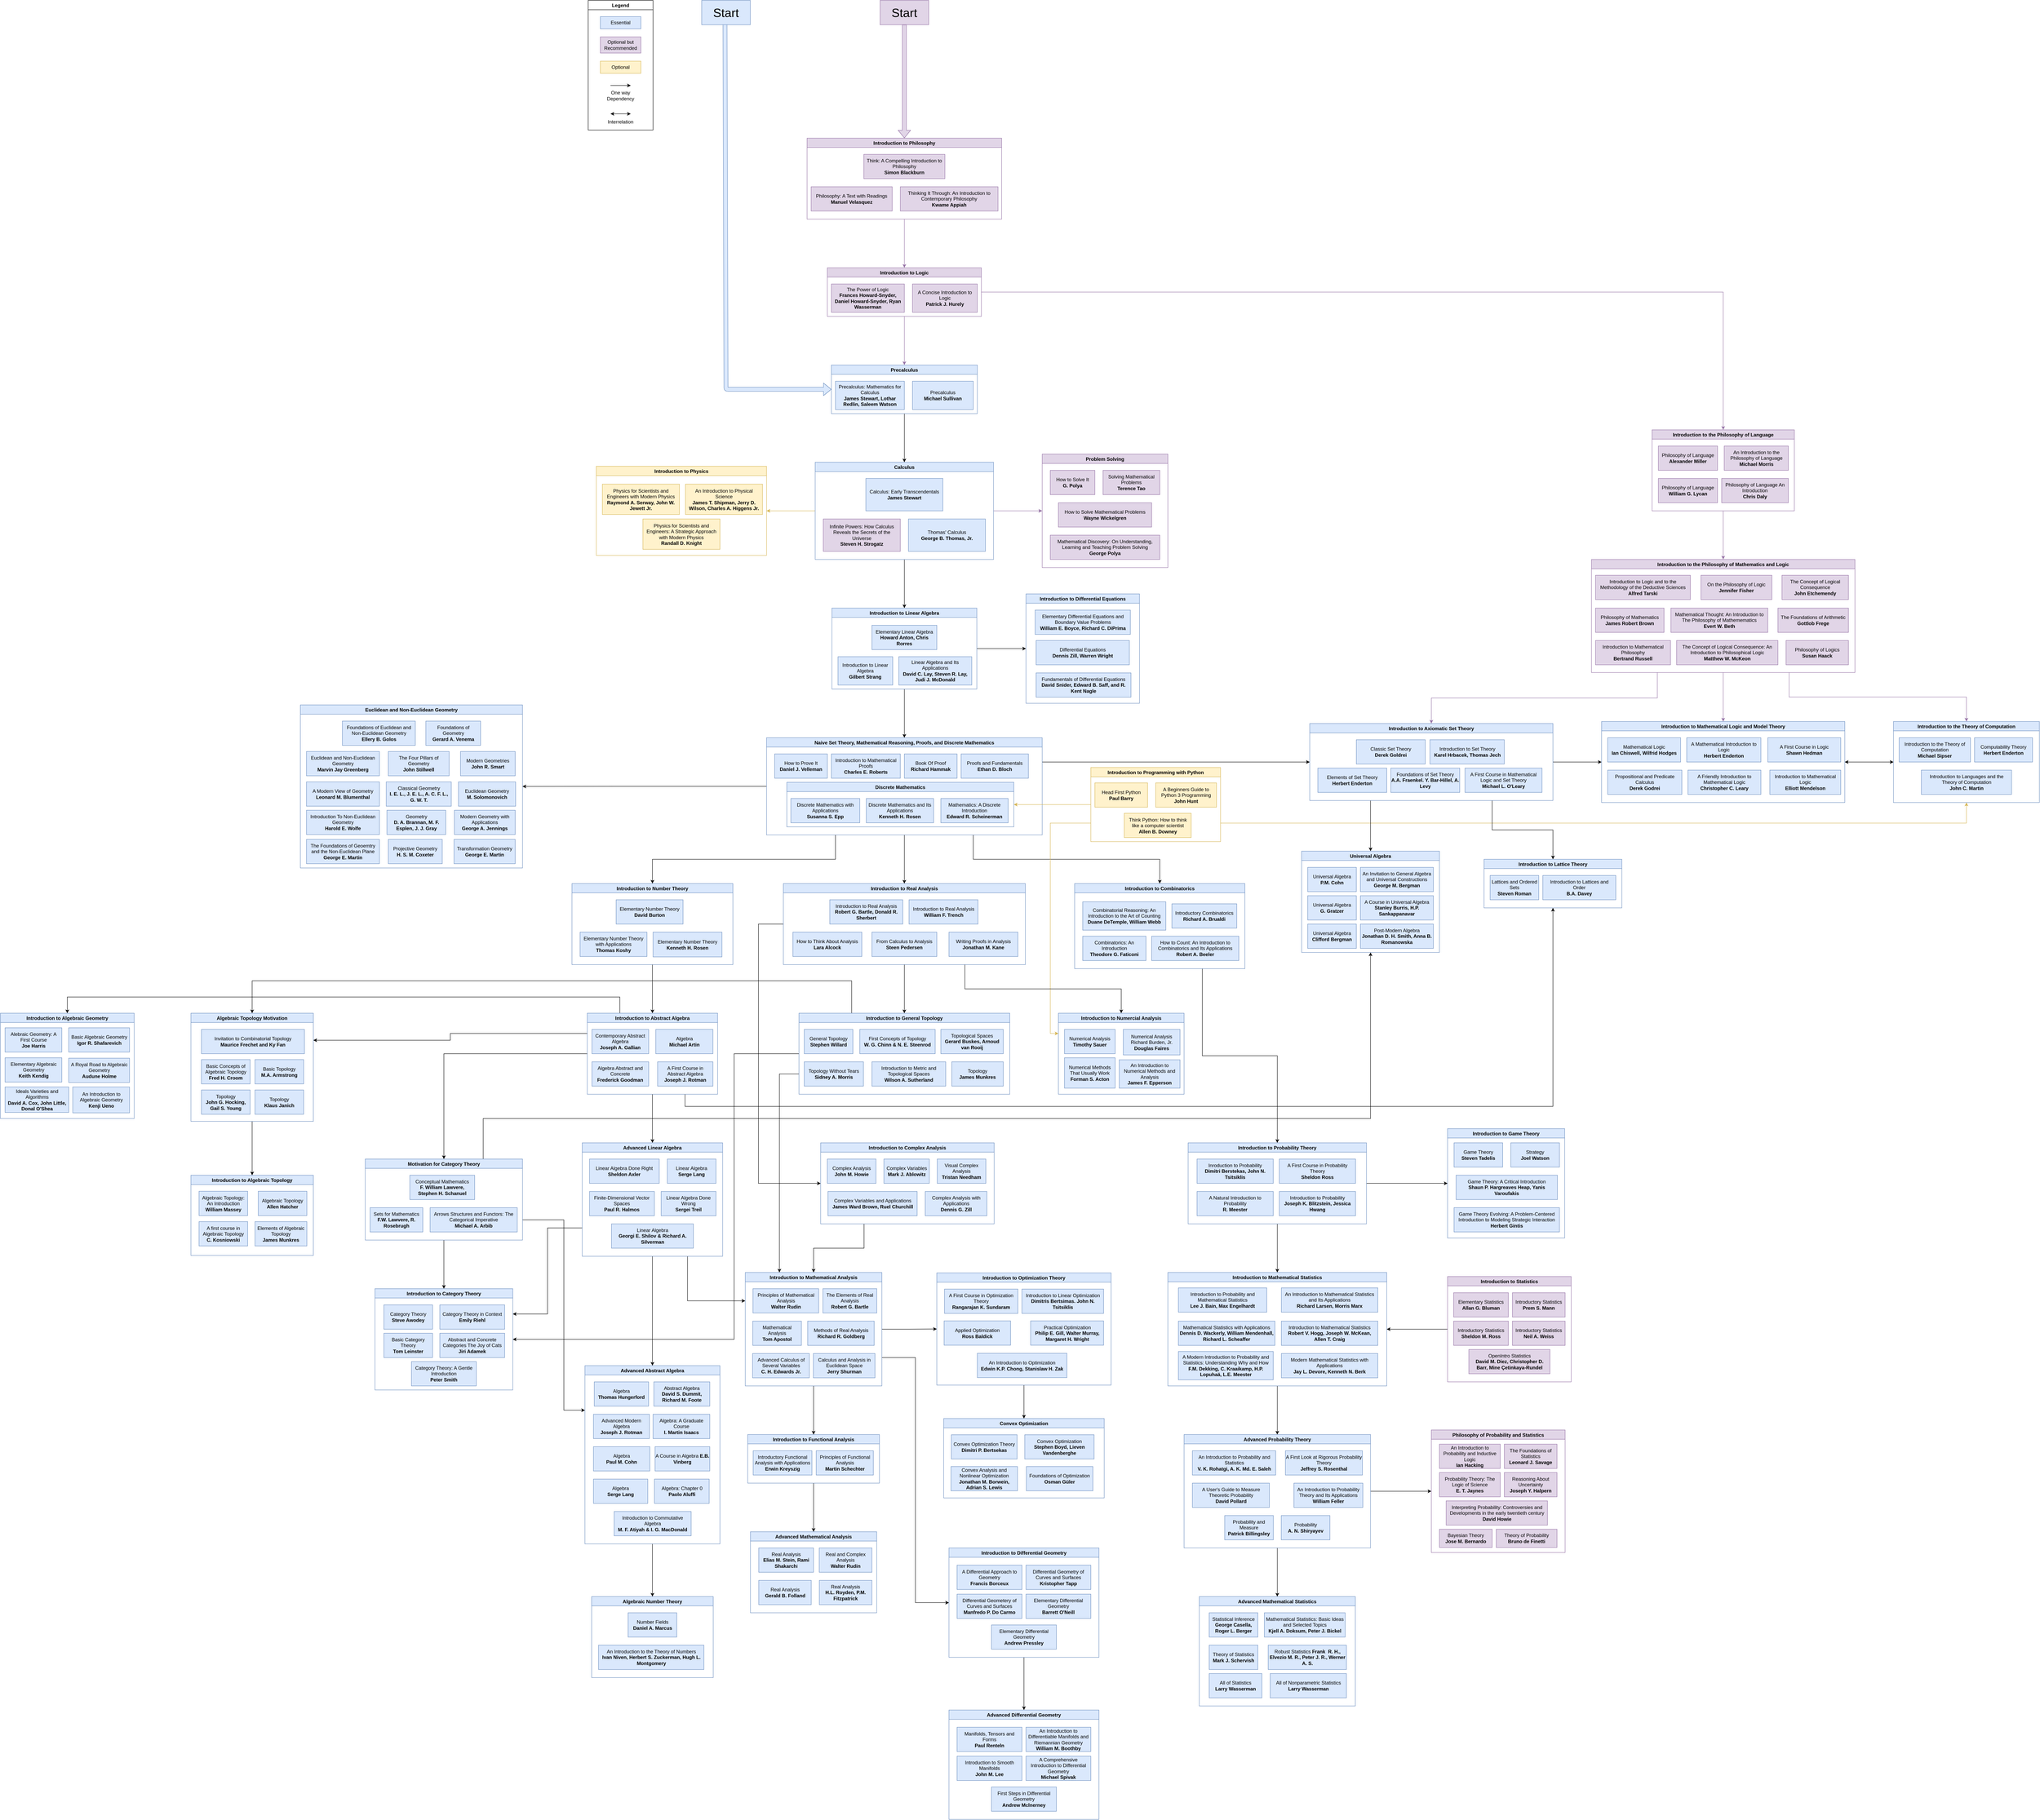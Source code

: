 <mxfile version="13.0.3" type="device"><diagram id="uAUSS5AuCfC497PnXvrO" name="Page-1"><mxGraphModel dx="10682" dy="5764" grid="1" gridSize="10" guides="1" tooltips="1" connect="1" arrows="1" fold="1" page="1" pageScale="1" pageWidth="850" pageHeight="1100" math="0" shadow="0"><root><mxCell id="0"/><mxCell id="1" parent="0"/><mxCell id="ZpYR9GBJYjBJ57970Wno-1" value="Legend" style="swimlane;fillColor=#FFFFFF;" parent="1" vertex="1"><mxGeometry x="-1320" y="-1100" width="160" height="320" as="geometry"/></mxCell><mxCell id="ZpYR9GBJYjBJ57970Wno-2" value="Optional" style="rounded=0;whiteSpace=wrap;html=1;fillColor=#fff2cc;strokeColor=#d6b656;" parent="ZpYR9GBJYjBJ57970Wno-1" vertex="1"><mxGeometry x="30" y="150" width="100" height="30" as="geometry"/></mxCell><mxCell id="ZpYR9GBJYjBJ57970Wno-3" value="Optional but Recommended" style="rounded=0;whiteSpace=wrap;html=1;fillColor=#e1d5e7;strokeColor=#9673a6;" parent="ZpYR9GBJYjBJ57970Wno-1" vertex="1"><mxGeometry x="30" y="90" width="100" height="40" as="geometry"/></mxCell><mxCell id="ZpYR9GBJYjBJ57970Wno-4" value="Essential&lt;br&gt;" style="rounded=0;whiteSpace=wrap;html=1;fillColor=#dae8fc;strokeColor=#6c8ebf;" parent="ZpYR9GBJYjBJ57970Wno-1" vertex="1"><mxGeometry x="30" y="40" width="100" height="30" as="geometry"/></mxCell><mxCell id="HZ-TQ83FuogPrPlQnaqr-46" value="" style="endArrow=classic;html=1;" parent="ZpYR9GBJYjBJ57970Wno-1" edge="1"><mxGeometry width="50" height="50" relative="1" as="geometry"><mxPoint x="55" y="210" as="sourcePoint"/><mxPoint x="105" y="210" as="targetPoint"/></mxGeometry></mxCell><mxCell id="HZ-TQ83FuogPrPlQnaqr-47" value="One way Dependency" style="text;html=1;strokeColor=none;fillColor=none;align=center;verticalAlign=middle;whiteSpace=wrap;rounded=0;" parent="ZpYR9GBJYjBJ57970Wno-1" vertex="1"><mxGeometry x="40" y="220" width="80" height="30" as="geometry"/></mxCell><mxCell id="HZ-TQ83FuogPrPlQnaqr-48" value="" style="endArrow=classic;startArrow=classic;html=1;" parent="ZpYR9GBJYjBJ57970Wno-1" edge="1"><mxGeometry width="50" height="50" relative="1" as="geometry"><mxPoint x="55" y="280" as="sourcePoint"/><mxPoint x="105" y="280" as="targetPoint"/></mxGeometry></mxCell><mxCell id="HZ-TQ83FuogPrPlQnaqr-49" value="Interrelation" style="text;html=1;strokeColor=none;fillColor=none;align=center;verticalAlign=middle;whiteSpace=wrap;rounded=0;" parent="ZpYR9GBJYjBJ57970Wno-1" vertex="1"><mxGeometry x="40" y="290" width="80" height="20" as="geometry"/></mxCell><mxCell id="ZpYR9GBJYjBJ57970Wno-6" value="" style="shape=flexArrow;endArrow=classic;html=1;fontSize=30;entryX=0.5;entryY=0;entryDx=0;entryDy=0;fillColor=#e1d5e7;strokeColor=#9673a6;exitX=0.5;exitY=1;exitDx=0;exitDy=0;" parent="1" source="ZpYR9GBJYjBJ57970Wno-7" target="ZpYR9GBJYjBJ57970Wno-8" edge="1"><mxGeometry width="50" height="50" relative="1" as="geometry"><mxPoint x="-579" y="-1040" as="sourcePoint"/><mxPoint x="-579" y="-510" as="targetPoint"/></mxGeometry></mxCell><mxCell id="ZpYR9GBJYjBJ57970Wno-7" value="Start" style="rounded=0;whiteSpace=wrap;html=1;fontSize=30;fillColor=#e1d5e7;strokeColor=#9673a6;" parent="1" vertex="1"><mxGeometry x="-600" y="-1100" width="120" height="60" as="geometry"/></mxCell><mxCell id="ZpYR9GBJYjBJ57970Wno-19" style="edgeStyle=orthogonalEdgeStyle;rounded=0;orthogonalLoop=1;jettySize=auto;html=1;fillColor=#e1d5e7;strokeColor=#9673a6;" parent="1" source="ZpYR9GBJYjBJ57970Wno-8" target="ZpYR9GBJYjBJ57970Wno-16" edge="1"><mxGeometry relative="1" as="geometry"/></mxCell><mxCell id="ZpYR9GBJYjBJ57970Wno-8" value="Introduction to Philosophy" style="swimlane;fillColor=#e1d5e7;strokeColor=#9673a6;" parent="1" vertex="1"><mxGeometry x="-780" y="-760" width="480" height="200" as="geometry"/></mxCell><mxCell id="ZpYR9GBJYjBJ57970Wno-9" value="Think: A Compelling Introduction to Philosophy&lt;br&gt;&lt;b&gt;Simon Blackburn&lt;/b&gt;&lt;br&gt;" style="rounded=0;whiteSpace=wrap;html=1;fillColor=#e1d5e7;strokeColor=#9673a6;" parent="ZpYR9GBJYjBJ57970Wno-8" vertex="1"><mxGeometry x="140" y="40" width="200" height="60" as="geometry"/></mxCell><mxCell id="ZpYR9GBJYjBJ57970Wno-10" value="Philosophy: A Text with Readings&lt;br&gt;&lt;b&gt;Manuel Velasquez&lt;/b&gt;" style="rounded=0;whiteSpace=wrap;html=1;fillColor=#e1d5e7;strokeColor=#9673a6;" parent="ZpYR9GBJYjBJ57970Wno-8" vertex="1"><mxGeometry x="10" y="120" width="200" height="60" as="geometry"/></mxCell><mxCell id="ZpYR9GBJYjBJ57970Wno-11" value="Thinking It Through: An Introduction to Contemporary Philosophy&lt;br&gt;&lt;b&gt;Kwame Appiah&lt;/b&gt;" style="rounded=0;whiteSpace=wrap;html=1;fillColor=#e1d5e7;strokeColor=#9673a6;" parent="ZpYR9GBJYjBJ57970Wno-8" vertex="1"><mxGeometry x="230" y="120" width="241" height="60" as="geometry"/></mxCell><mxCell id="ZpYR9GBJYjBJ57970Wno-27" style="edgeStyle=orthogonalEdgeStyle;rounded=0;orthogonalLoop=1;jettySize=auto;html=1;exitX=0.5;exitY=1;exitDx=0;exitDy=0;entryX=0.5;entryY=0;entryDx=0;entryDy=0;fillColor=#e1d5e7;strokeColor=#9673a6;" parent="1" source="ZpYR9GBJYjBJ57970Wno-16" target="ZpYR9GBJYjBJ57970Wno-20" edge="1"><mxGeometry relative="1" as="geometry"/></mxCell><mxCell id="HZ-TQ83FuogPrPlQnaqr-62" style="edgeStyle=orthogonalEdgeStyle;rounded=0;orthogonalLoop=1;jettySize=auto;html=1;exitX=1;exitY=0.5;exitDx=0;exitDy=0;entryX=0.5;entryY=0;entryDx=0;entryDy=0;fillColor=#e1d5e7;strokeColor=#9673a6;" parent="1" source="ZpYR9GBJYjBJ57970Wno-16" target="HZ-TQ83FuogPrPlQnaqr-56" edge="1"><mxGeometry relative="1" as="geometry"/></mxCell><mxCell id="ZpYR9GBJYjBJ57970Wno-16" value="Introduction to Logic" style="swimlane;fillColor=#e1d5e7;strokeColor=#9673a6;" parent="1" vertex="1"><mxGeometry x="-730" y="-440" width="380" height="120" as="geometry"/></mxCell><mxCell id="ZpYR9GBJYjBJ57970Wno-17" value="The Power of Logic&lt;br&gt;&lt;b&gt;Frances Howard-Snyder, Daniel Howard-Snyder, Ryan Wasserman&lt;/b&gt;" style="rounded=0;whiteSpace=wrap;html=1;fillColor=#e1d5e7;strokeColor=#9673a6;" parent="ZpYR9GBJYjBJ57970Wno-16" vertex="1"><mxGeometry x="10" y="40" width="180" height="70" as="geometry"/></mxCell><mxCell id="ZpYR9GBJYjBJ57970Wno-18" value="A Concise Introduction to Logic&lt;br&gt;&lt;b&gt;Patrick J. Hurely&lt;/b&gt;" style="rounded=0;whiteSpace=wrap;html=1;fillColor=#e1d5e7;strokeColor=#9673a6;" parent="ZpYR9GBJYjBJ57970Wno-16" vertex="1"><mxGeometry x="210" y="40" width="160" height="70" as="geometry"/></mxCell><mxCell id="ZpYR9GBJYjBJ57970Wno-38" style="edgeStyle=orthogonalEdgeStyle;rounded=0;orthogonalLoop=1;jettySize=auto;html=1;exitX=0.5;exitY=1;exitDx=0;exitDy=0;" parent="1" source="ZpYR9GBJYjBJ57970Wno-20" target="ZpYR9GBJYjBJ57970Wno-36" edge="1"><mxGeometry relative="1" as="geometry"/></mxCell><mxCell id="ZpYR9GBJYjBJ57970Wno-20" value="Precalculus" style="swimlane;fillColor=#dae8fc;strokeColor=#6c8ebf;" parent="1" vertex="1"><mxGeometry x="-720" y="-200" width="360" height="120" as="geometry"/></mxCell><mxCell id="ZpYR9GBJYjBJ57970Wno-21" value="Precalculus: Mathematics for Calculus&lt;br&gt;&lt;b&gt;James Stewart, Lothar Redlin, Saleem Watson&lt;/b&gt;" style="rounded=0;whiteSpace=wrap;html=1;fillColor=#dae8fc;strokeColor=#6c8ebf;" parent="ZpYR9GBJYjBJ57970Wno-20" vertex="1"><mxGeometry x="10" y="40" width="170" height="70" as="geometry"/></mxCell><mxCell id="ZpYR9GBJYjBJ57970Wno-32" value="Precalculus&lt;br&gt;&lt;b&gt;Michael Sullivan&lt;/b&gt;" style="rounded=0;whiteSpace=wrap;html=1;fillColor=#dae8fc;strokeColor=#6c8ebf;" parent="ZpYR9GBJYjBJ57970Wno-20" vertex="1"><mxGeometry x="200" y="40" width="150" height="70" as="geometry"/></mxCell><mxCell id="ZpYR9GBJYjBJ57970Wno-53" style="edgeStyle=orthogonalEdgeStyle;rounded=0;orthogonalLoop=1;jettySize=auto;html=1;exitX=0.5;exitY=1;exitDx=0;exitDy=0;" parent="1" source="ZpYR9GBJYjBJ57970Wno-36" target="ZpYR9GBJYjBJ57970Wno-49" edge="1"><mxGeometry relative="1" as="geometry"/></mxCell><mxCell id="ZpYR9GBJYjBJ57970Wno-108" style="edgeStyle=orthogonalEdgeStyle;rounded=0;orthogonalLoop=1;jettySize=auto;html=1;exitX=1;exitY=0.5;exitDx=0;exitDy=0;entryX=0;entryY=0.5;entryDx=0;entryDy=0;fillColor=#e1d5e7;strokeColor=#9673a6;" parent="1" source="ZpYR9GBJYjBJ57970Wno-36" target="ZpYR9GBJYjBJ57970Wno-66" edge="1"><mxGeometry relative="1" as="geometry"/></mxCell><mxCell id="ZpYR9GBJYjBJ57970Wno-111" style="edgeStyle=orthogonalEdgeStyle;rounded=0;orthogonalLoop=1;jettySize=auto;html=1;exitX=0;exitY=0.5;exitDx=0;exitDy=0;entryX=1;entryY=0.5;entryDx=0;entryDy=0;fillColor=#fff2cc;strokeColor=#d6b656;" parent="1" source="ZpYR9GBJYjBJ57970Wno-36" target="ZpYR9GBJYjBJ57970Wno-109" edge="1"><mxGeometry relative="1" as="geometry"/></mxCell><mxCell id="ZpYR9GBJYjBJ57970Wno-36" value="Calculus" style="swimlane;fillColor=#dae8fc;strokeColor=#6c8ebf;" parent="1" vertex="1"><mxGeometry x="-760" y="40" width="440" height="240" as="geometry"/></mxCell><mxCell id="ZpYR9GBJYjBJ57970Wno-37" value="Calculus: Early Transcendentals&lt;br&gt;&lt;b&gt;James Stewart&lt;/b&gt;" style="rounded=0;whiteSpace=wrap;html=1;fillColor=#dae8fc;strokeColor=#6c8ebf;" parent="ZpYR9GBJYjBJ57970Wno-36" vertex="1"><mxGeometry x="125" y="40" width="190" height="80" as="geometry"/></mxCell><mxCell id="ZpYR9GBJYjBJ57970Wno-44" value="Infinite Powers: How Calculus Reveals the Secrets of the Universe&lt;br&gt;&lt;b&gt;Steven H. Strogatz&lt;/b&gt;" style="rounded=0;whiteSpace=wrap;html=1;fillColor=#e1d5e7;strokeColor=#9673a6;" parent="ZpYR9GBJYjBJ57970Wno-36" vertex="1"><mxGeometry x="20" y="140" width="190" height="80" as="geometry"/></mxCell><mxCell id="ZpYR9GBJYjBJ57970Wno-48" value="Thomas' Calculus&lt;br&gt;&lt;b&gt;George B. Thomas, Jr.&lt;/b&gt;" style="rounded=0;whiteSpace=wrap;html=1;fillColor=#dae8fc;strokeColor=#6c8ebf;" parent="ZpYR9GBJYjBJ57970Wno-36" vertex="1"><mxGeometry x="230" y="140" width="190" height="80" as="geometry"/></mxCell><mxCell id="ZpYR9GBJYjBJ57970Wno-39" value="" style="shape=flexArrow;endArrow=classic;html=1;entryX=0;entryY=0.5;entryDx=0;entryDy=0;fillColor=#dae8fc;strokeColor=#6c8ebf;" parent="1" target="ZpYR9GBJYjBJ57970Wno-20" edge="1"><mxGeometry width="50" height="50" relative="1" as="geometry"><mxPoint x="-982.5" y="-1050" as="sourcePoint"/><mxPoint x="-981" y="-256" as="targetPoint"/><Array as="points"><mxPoint x="-980" y="-140"/></Array></mxGeometry></mxCell><mxCell id="ZpYR9GBJYjBJ57970Wno-40" value="Start" style="rounded=0;whiteSpace=wrap;html=1;fontSize=30;fillColor=#dae8fc;strokeColor=#6c8ebf;" parent="1" vertex="1"><mxGeometry x="-1040" y="-1100" width="120" height="60" as="geometry"/></mxCell><mxCell id="ZpYR9GBJYjBJ57970Wno-59" style="edgeStyle=orthogonalEdgeStyle;rounded=0;orthogonalLoop=1;jettySize=auto;html=1;exitX=1;exitY=0.5;exitDx=0;exitDy=0;entryX=0;entryY=0.5;entryDx=0;entryDy=0;" parent="1" source="ZpYR9GBJYjBJ57970Wno-49" target="ZpYR9GBJYjBJ57970Wno-54" edge="1"><mxGeometry relative="1" as="geometry"/></mxCell><mxCell id="ZpYR9GBJYjBJ57970Wno-78" style="edgeStyle=orthogonalEdgeStyle;rounded=0;orthogonalLoop=1;jettySize=auto;html=1;exitX=0.5;exitY=1;exitDx=0;exitDy=0;entryX=0.5;entryY=0;entryDx=0;entryDy=0;" parent="1" source="ZpYR9GBJYjBJ57970Wno-49" target="ZpYR9GBJYjBJ57970Wno-72" edge="1"><mxGeometry relative="1" as="geometry"/></mxCell><mxCell id="ZpYR9GBJYjBJ57970Wno-49" value="Introduction to Linear Algebra" style="swimlane;fillColor=#dae8fc;strokeColor=#6c8ebf;" parent="1" vertex="1"><mxGeometry x="-718.75" y="400" width="357.5" height="200" as="geometry"/></mxCell><mxCell id="ZpYR9GBJYjBJ57970Wno-50" value="Elementary Linear Algebra&lt;br&gt;&lt;b&gt;Howard Anton, Chris Rorres&lt;/b&gt;&lt;br&gt;" style="rounded=0;whiteSpace=wrap;html=1;fillColor=#dae8fc;strokeColor=#6c8ebf;" parent="ZpYR9GBJYjBJ57970Wno-49" vertex="1"><mxGeometry x="98.75" y="42.5" width="160" height="60" as="geometry"/></mxCell><mxCell id="ZpYR9GBJYjBJ57970Wno-51" value="Introduction to Linear Algebra &lt;br&gt;&lt;b&gt;Gilbert Strang&lt;/b&gt;" style="rounded=0;whiteSpace=wrap;html=1;fillColor=#dae8fc;strokeColor=#6c8ebf;" parent="ZpYR9GBJYjBJ57970Wno-49" vertex="1"><mxGeometry x="15" y="120" width="135" height="70" as="geometry"/></mxCell><mxCell id="ZpYR9GBJYjBJ57970Wno-52" value="Linear Algebra and Its Applications &lt;br&gt;&lt;b&gt;David C. Lay, Steven R. Lay, Judi J. McDonald&lt;/b&gt;&lt;br&gt;" style="rounded=0;whiteSpace=wrap;html=1;fillColor=#dae8fc;strokeColor=#6c8ebf;" parent="ZpYR9GBJYjBJ57970Wno-49" vertex="1"><mxGeometry x="165" y="120" width="180" height="70" as="geometry"/></mxCell><mxCell id="ZpYR9GBJYjBJ57970Wno-54" value="Introduction to Differential Equations" style="swimlane;fillColor=#dae8fc;strokeColor=#6c8ebf;" parent="1" vertex="1"><mxGeometry x="-240" y="365" width="280" height="270" as="geometry"/></mxCell><mxCell id="ZpYR9GBJYjBJ57970Wno-55" value="Elementary Differential Equations and Boundary Value Problems&lt;br&gt;&lt;b&gt;William E. Boyce, Richard C. DiPrima&lt;/b&gt;" style="rounded=0;whiteSpace=wrap;html=1;fillColor=#dae8fc;strokeColor=#6c8ebf;" parent="ZpYR9GBJYjBJ57970Wno-54" vertex="1"><mxGeometry x="22.5" y="40" width="235" height="60" as="geometry"/></mxCell><mxCell id="ZpYR9GBJYjBJ57970Wno-57" value="Fundamentals of Differential Equations&lt;br&gt;&lt;span&gt;&lt;b&gt;David Snider, Edward B. Saff, and R. Kent Nagle&lt;/b&gt;&lt;/span&gt;&lt;br&gt;" style="rounded=0;whiteSpace=wrap;html=1;fillColor=#dae8fc;strokeColor=#6c8ebf;" parent="ZpYR9GBJYjBJ57970Wno-54" vertex="1"><mxGeometry x="25" y="195" width="234" height="60" as="geometry"/></mxCell><mxCell id="ZpYR9GBJYjBJ57970Wno-58" value="Differential Equations&lt;br&gt;&lt;b&gt;Dennis Zill, Warren Wright&lt;/b&gt;" style="rounded=0;whiteSpace=wrap;html=1;fillColor=#dae8fc;strokeColor=#6c8ebf;" parent="ZpYR9GBJYjBJ57970Wno-54" vertex="1"><mxGeometry x="25" y="115" width="230" height="60" as="geometry"/></mxCell><mxCell id="ZpYR9GBJYjBJ57970Wno-66" value="Problem Solving" style="swimlane;fillColor=#e1d5e7;strokeColor=#9673a6;" parent="1" vertex="1"><mxGeometry x="-200" y="20" width="310" height="280" as="geometry"/></mxCell><mxCell id="ZpYR9GBJYjBJ57970Wno-67" value="How to Solve It&lt;br&gt;&lt;b&gt;G. Polya&lt;/b&gt;" style="rounded=0;whiteSpace=wrap;html=1;fillColor=#e1d5e7;strokeColor=#9673a6;" parent="ZpYR9GBJYjBJ57970Wno-66" vertex="1"><mxGeometry x="19.92" y="40" width="110" height="60" as="geometry"/></mxCell><mxCell id="ZpYR9GBJYjBJ57970Wno-68" value="Solving Mathematical Problems&lt;br&gt;&lt;b&gt;Terence Tao&lt;/b&gt;" style="rounded=0;whiteSpace=wrap;html=1;fillColor=#e1d5e7;strokeColor=#9673a6;" parent="ZpYR9GBJYjBJ57970Wno-66" vertex="1"><mxGeometry x="150.09" y="40" width="140" height="60" as="geometry"/></mxCell><mxCell id="ZpYR9GBJYjBJ57970Wno-69" value="&lt;div&gt;Mathematical Discovery: On Understanding, Learning and Teaching Problem Solving&lt;/div&gt;&lt;div&gt;&lt;b&gt;George Polya&lt;/b&gt;&lt;/div&gt;" style="rounded=0;whiteSpace=wrap;html=1;fillColor=#e1d5e7;strokeColor=#9673a6;" parent="ZpYR9GBJYjBJ57970Wno-66" vertex="1"><mxGeometry x="19.92" y="200" width="270.17" height="60" as="geometry"/></mxCell><mxCell id="ZpYR9GBJYjBJ57970Wno-70" value="&lt;div&gt;How to Solve Mathematical Problems&lt;/div&gt;&lt;div&gt;&lt;b&gt;Wayne Wickelgren&lt;/b&gt;&lt;/div&gt;" style="rounded=0;whiteSpace=wrap;html=1;fillColor=#e1d5e7;strokeColor=#9673a6;" parent="ZpYR9GBJYjBJ57970Wno-66" vertex="1"><mxGeometry x="40" y="120" width="230" height="60" as="geometry"/></mxCell><mxCell id="HZ-TQ83FuogPrPlQnaqr-28" style="edgeStyle=orthogonalEdgeStyle;rounded=0;orthogonalLoop=1;jettySize=auto;html=1;exitX=1;exitY=0.25;exitDx=0;exitDy=0;entryX=0;entryY=0.5;entryDx=0;entryDy=0;" parent="1" source="ZpYR9GBJYjBJ57970Wno-72" target="HZ-TQ83FuogPrPlQnaqr-14" edge="1"><mxGeometry relative="1" as="geometry"/></mxCell><mxCell id="HZ-TQ83FuogPrPlQnaqr-69" style="edgeStyle=orthogonalEdgeStyle;rounded=0;orthogonalLoop=1;jettySize=auto;html=1;exitX=0.5;exitY=1;exitDx=0;exitDy=0;entryX=0.5;entryY=0;entryDx=0;entryDy=0;" parent="1" source="ZpYR9GBJYjBJ57970Wno-72" target="HZ-TQ83FuogPrPlQnaqr-63" edge="1"><mxGeometry relative="1" as="geometry"/></mxCell><mxCell id="HZ-TQ83FuogPrPlQnaqr-84" style="edgeStyle=orthogonalEdgeStyle;rounded=0;orthogonalLoop=1;jettySize=auto;html=1;exitX=0.75;exitY=1;exitDx=0;exitDy=0;entryX=0.5;entryY=0;entryDx=0;entryDy=0;" parent="1" source="ZpYR9GBJYjBJ57970Wno-72" target="HZ-TQ83FuogPrPlQnaqr-79" edge="1"><mxGeometry relative="1" as="geometry"/></mxCell><mxCell id="HZ-TQ83FuogPrPlQnaqr-98" style="edgeStyle=orthogonalEdgeStyle;rounded=0;orthogonalLoop=1;jettySize=auto;html=1;exitX=0;exitY=0.5;exitDx=0;exitDy=0;entryX=1;entryY=0.5;entryDx=0;entryDy=0;" parent="1" source="ZpYR9GBJYjBJ57970Wno-72" target="HZ-TQ83FuogPrPlQnaqr-85" edge="1"><mxGeometry relative="1" as="geometry"/></mxCell><mxCell id="HZ-TQ83FuogPrPlQnaqr-99" style="edgeStyle=orthogonalEdgeStyle;rounded=0;orthogonalLoop=1;jettySize=auto;html=1;exitX=0.25;exitY=1;exitDx=0;exitDy=0;entryX=0.5;entryY=0;entryDx=0;entryDy=0;" parent="1" source="ZpYR9GBJYjBJ57970Wno-72" target="HZ-TQ83FuogPrPlQnaqr-70" edge="1"><mxGeometry relative="1" as="geometry"/></mxCell><mxCell id="ZpYR9GBJYjBJ57970Wno-72" value="Naive Set Theory, Mathematical Reasoning, Proofs, and Discrete Mathematics" style="swimlane;fillColor=#dae8fc;strokeColor=#6c8ebf;" parent="1" vertex="1"><mxGeometry x="-880" y="720" width="680" height="240" as="geometry"/></mxCell><mxCell id="ZpYR9GBJYjBJ57970Wno-74" value="How to Prove It&lt;br&gt;&lt;b&gt;Daniel J. Velleman&lt;/b&gt;" style="rounded=0;whiteSpace=wrap;html=1;fillColor=#dae8fc;strokeColor=#6c8ebf;" parent="ZpYR9GBJYjBJ57970Wno-72" vertex="1"><mxGeometry x="20" y="40" width="130" height="60" as="geometry"/></mxCell><mxCell id="ZpYR9GBJYjBJ57970Wno-76" value="Introduction to Mathematical Proofs&lt;br&gt;&lt;b&gt;Charles E. Roberts&lt;/b&gt;" style="rounded=0;whiteSpace=wrap;html=1;fillColor=#dae8fc;strokeColor=#6c8ebf;" parent="ZpYR9GBJYjBJ57970Wno-72" vertex="1"><mxGeometry x="160" y="40" width="170" height="60" as="geometry"/></mxCell><mxCell id="ZpYR9GBJYjBJ57970Wno-77" value="Proofs and Fundamentals&lt;br&gt;&lt;b&gt;Ethan D. Bloch&lt;/b&gt;&lt;br&gt;" style="rounded=0;whiteSpace=wrap;html=1;fillColor=#dae8fc;strokeColor=#6c8ebf;" parent="ZpYR9GBJYjBJ57970Wno-72" vertex="1"><mxGeometry x="480" y="40" width="166" height="60" as="geometry"/></mxCell><mxCell id="ZpYR9GBJYjBJ57970Wno-75" value="Book Of Proof&lt;br&gt;&lt;b&gt;Richard Hammak&lt;/b&gt;&lt;br&gt;" style="rounded=0;whiteSpace=wrap;html=1;fillColor=#dae8fc;strokeColor=#6c8ebf;" parent="ZpYR9GBJYjBJ57970Wno-72" vertex="1"><mxGeometry x="340" y="40" width="130" height="60" as="geometry"/></mxCell><mxCell id="ZpYR9GBJYjBJ57970Wno-95" value="Discrete Mathematics" style="swimlane;fillColor=#dae8fc;strokeColor=#6c8ebf;" parent="ZpYR9GBJYjBJ57970Wno-72" vertex="1"><mxGeometry x="50" y="110" width="560" height="110" as="geometry"/></mxCell><mxCell id="ZpYR9GBJYjBJ57970Wno-73" value="Discrete Mathematics with Applications&lt;br&gt;&lt;b&gt;Susanna S. Epp&lt;/b&gt;" style="rounded=0;whiteSpace=wrap;html=1;fillColor=#dae8fc;strokeColor=#6c8ebf;" parent="ZpYR9GBJYjBJ57970Wno-95" vertex="1"><mxGeometry x="10" y="40" width="170" height="60" as="geometry"/></mxCell><mxCell id="ZpYR9GBJYjBJ57970Wno-85" value="Discrete Mathematics and Its Applications&lt;br&gt;&lt;b&gt;Kenneth H. Rosen&lt;/b&gt;&lt;b&gt;&lt;br&gt;&lt;/b&gt;" style="rounded=0;whiteSpace=wrap;html=1;fillColor=#dae8fc;strokeColor=#6c8ebf;" parent="ZpYR9GBJYjBJ57970Wno-95" vertex="1"><mxGeometry x="196" y="40" width="166" height="60" as="geometry"/></mxCell><mxCell id="ZpYR9GBJYjBJ57970Wno-102" value="&lt;div&gt;Mathematics: A Discrete Introduction&lt;/div&gt;&lt;div&gt;&lt;b&gt;Edward R. Scheinerman&lt;/b&gt;&lt;/div&gt;" style="rounded=0;whiteSpace=wrap;html=1;fillColor=#dae8fc;strokeColor=#6c8ebf;" parent="ZpYR9GBJYjBJ57970Wno-95" vertex="1"><mxGeometry x="380" y="40" width="166" height="60" as="geometry"/></mxCell><mxCell id="ZpYR9GBJYjBJ57970Wno-109" value="Introduction to Physics" style="swimlane;fillColor=#fff2cc;strokeColor=#d6b656;" parent="1" vertex="1"><mxGeometry x="-1300" y="50" width="420" height="220" as="geometry"/></mxCell><mxCell id="ZpYR9GBJYjBJ57970Wno-110" value="Physics for Scientists and Engineers with Modern Physics&lt;br&gt;&lt;b&gt;Raymond A. Serway, John W. Jewett Jr.&lt;/b&gt;&lt;br&gt;" style="rounded=0;whiteSpace=wrap;html=1;fillColor=#fff2cc;strokeColor=#d6b656;" parent="ZpYR9GBJYjBJ57970Wno-109" vertex="1"><mxGeometry x="15" y="44" width="190" height="75" as="geometry"/></mxCell><mxCell id="ZpYR9GBJYjBJ57970Wno-112" value="An Introduction to Physical Science&lt;br&gt;&lt;b&gt;James T. Shipman, Jerry D. Wilson, Charles A. Higgens Jr.&lt;/b&gt;" style="rounded=0;whiteSpace=wrap;html=1;fillColor=#fff2cc;strokeColor=#d6b656;" parent="ZpYR9GBJYjBJ57970Wno-109" vertex="1"><mxGeometry x="220" y="44" width="190" height="75" as="geometry"/></mxCell><mxCell id="ZpYR9GBJYjBJ57970Wno-115" value="Physics for Scientists and Engineers: A Strategic Approach with Modern Physics&lt;br&gt;&lt;b&gt;Randall D. Knight&lt;/b&gt;" style="rounded=0;whiteSpace=wrap;html=1;fillColor=#fff2cc;strokeColor=#d6b656;" parent="ZpYR9GBJYjBJ57970Wno-109" vertex="1"><mxGeometry x="115" y="130" width="190" height="75" as="geometry"/></mxCell><mxCell id="ZpYR9GBJYjBJ57970Wno-122" style="edgeStyle=orthogonalEdgeStyle;rounded=0;orthogonalLoop=1;jettySize=auto;html=1;exitX=0;exitY=0.5;exitDx=0;exitDy=0;entryX=1;entryY=0.5;entryDx=0;entryDy=0;fillColor=#fff2cc;strokeColor=#d6b656;" parent="1" source="ZpYR9GBJYjBJ57970Wno-117" target="ZpYR9GBJYjBJ57970Wno-95" edge="1"><mxGeometry relative="1" as="geometry"/></mxCell><mxCell id="HZ-TQ83FuogPrPlQnaqr-44" style="edgeStyle=orthogonalEdgeStyle;rounded=0;orthogonalLoop=1;jettySize=auto;html=1;exitX=1;exitY=0.75;exitDx=0;exitDy=0;entryX=0.5;entryY=1;entryDx=0;entryDy=0;fillColor=#fff2cc;strokeColor=#d6b656;" parent="1" source="ZpYR9GBJYjBJ57970Wno-117" target="HZ-TQ83FuogPrPlQnaqr-37" edge="1"><mxGeometry relative="1" as="geometry"/></mxCell><mxCell id="HZ-TQ83FuogPrPlQnaqr-125" style="edgeStyle=orthogonalEdgeStyle;rounded=0;orthogonalLoop=1;jettySize=auto;html=1;exitX=0;exitY=0.75;exitDx=0;exitDy=0;entryX=0;entryY=0.25;entryDx=0;entryDy=0;fillColor=#fff2cc;strokeColor=#d6b656;" parent="1" source="ZpYR9GBJYjBJ57970Wno-117" target="HZ-TQ83FuogPrPlQnaqr-119" edge="1"><mxGeometry relative="1" as="geometry"/></mxCell><mxCell id="ZpYR9GBJYjBJ57970Wno-117" value="Introduction to Programming with Python" style="swimlane;fillColor=#fff2cc;strokeColor=#d6b656;" parent="1" vertex="1"><mxGeometry x="-80" y="793.5" width="320" height="183" as="geometry"/></mxCell><mxCell id="ZpYR9GBJYjBJ57970Wno-118" value="Head First Python&lt;br&gt;&lt;b&gt;Paul Barry&lt;/b&gt;" style="rounded=0;whiteSpace=wrap;html=1;fillColor=#fff2cc;strokeColor=#d6b656;" parent="ZpYR9GBJYjBJ57970Wno-117" vertex="1"><mxGeometry x="10" y="38" width="130" height="60" as="geometry"/></mxCell><mxCell id="ZpYR9GBJYjBJ57970Wno-119" value="&lt;div&gt;Think Python: How to think like a computer scientist&lt;/div&gt;&lt;div&gt;&lt;b&gt;Allen B. Downey&lt;/b&gt;&lt;/div&gt;" style="rounded=0;whiteSpace=wrap;html=1;fillColor=#fff2cc;strokeColor=#d6b656;" parent="ZpYR9GBJYjBJ57970Wno-117" vertex="1"><mxGeometry x="82.5" y="113" width="165" height="60" as="geometry"/></mxCell><mxCell id="ZpYR9GBJYjBJ57970Wno-120" value="A Beginners Guide to Python 3 Programming&lt;br&gt;&lt;b&gt;John Hunt&lt;/b&gt;" style="rounded=0;whiteSpace=wrap;html=1;fillColor=#fff2cc;strokeColor=#d6b656;" parent="ZpYR9GBJYjBJ57970Wno-117" vertex="1"><mxGeometry x="160" y="38" width="150" height="60" as="geometry"/></mxCell><mxCell id="HZ-TQ83FuogPrPlQnaqr-53" style="edgeStyle=orthogonalEdgeStyle;rounded=0;orthogonalLoop=1;jettySize=auto;html=1;exitX=0.5;exitY=1;exitDx=0;exitDy=0;entryX=0.5;entryY=0;entryDx=0;entryDy=0;fillColor=#e1d5e7;strokeColor=#9673a6;" parent="1" source="HZ-TQ83FuogPrPlQnaqr-1" target="HZ-TQ83FuogPrPlQnaqr-29" edge="1"><mxGeometry relative="1" as="geometry"/></mxCell><mxCell id="HZ-TQ83FuogPrPlQnaqr-54" style="edgeStyle=orthogonalEdgeStyle;rounded=0;orthogonalLoop=1;jettySize=auto;html=1;exitX=0.25;exitY=1;exitDx=0;exitDy=0;fillColor=#e1d5e7;strokeColor=#9673a6;" parent="1" source="HZ-TQ83FuogPrPlQnaqr-1" target="HZ-TQ83FuogPrPlQnaqr-14" edge="1"><mxGeometry relative="1" as="geometry"/></mxCell><mxCell id="HZ-TQ83FuogPrPlQnaqr-55" style="edgeStyle=orthogonalEdgeStyle;rounded=0;orthogonalLoop=1;jettySize=auto;html=1;exitX=0.75;exitY=1;exitDx=0;exitDy=0;entryX=0.5;entryY=0;entryDx=0;entryDy=0;fillColor=#e1d5e7;strokeColor=#9673a6;" parent="1" source="HZ-TQ83FuogPrPlQnaqr-1" target="HZ-TQ83FuogPrPlQnaqr-37" edge="1"><mxGeometry relative="1" as="geometry"/></mxCell><mxCell id="HZ-TQ83FuogPrPlQnaqr-1" value="Introduction to the Philosophy of Mathematics and Logic" style="swimlane;fillColor=#e1d5e7;strokeColor=#9673a6;" parent="1" vertex="1"><mxGeometry x="1155" y="280" width="650" height="279" as="geometry"/></mxCell><mxCell id="HZ-TQ83FuogPrPlQnaqr-2" value="Introduction to Logic and to the Methodology of the Deductive Sciences&lt;br&gt;&lt;b&gt;Alfred Tarski&lt;/b&gt;" style="rounded=0;whiteSpace=wrap;html=1;fillColor=#e1d5e7;strokeColor=#9673a6;" parent="HZ-TQ83FuogPrPlQnaqr-1" vertex="1"><mxGeometry x="10" y="39" width="234" height="60" as="geometry"/></mxCell><mxCell id="HZ-TQ83FuogPrPlQnaqr-3" value="Introduction to Mathematical Philosophy&lt;br&gt;&lt;b&gt;Bertrand Russell&lt;/b&gt;" style="rounded=0;whiteSpace=wrap;html=1;fillColor=#e1d5e7;strokeColor=#9673a6;" parent="HZ-TQ83FuogPrPlQnaqr-1" vertex="1"><mxGeometry x="10" y="200" width="185" height="60" as="geometry"/></mxCell><mxCell id="HZ-TQ83FuogPrPlQnaqr-4" value="Mathematical Thought: An Introduction to The Philosophy of Mathemematics&lt;br&gt;&lt;b&gt;Evert W. Beth&lt;/b&gt;" style="rounded=0;whiteSpace=wrap;html=1;fillColor=#e1d5e7;strokeColor=#9673a6;" parent="HZ-TQ83FuogPrPlQnaqr-1" vertex="1"><mxGeometry x="196" y="120" width="239" height="60" as="geometry"/></mxCell><mxCell id="HZ-TQ83FuogPrPlQnaqr-5" value="On the Philosophy of Logic&lt;br&gt;&lt;b&gt;Jennifer Fisher&lt;/b&gt;" style="rounded=0;whiteSpace=wrap;html=1;fillColor=#e1d5e7;strokeColor=#9673a6;" parent="HZ-TQ83FuogPrPlQnaqr-1" vertex="1"><mxGeometry x="270" y="39" width="175" height="60" as="geometry"/></mxCell><mxCell id="HZ-TQ83FuogPrPlQnaqr-6" value="Philosophy of Logics&lt;br&gt;&lt;b&gt;Susan Haack&lt;/b&gt;" style="rounded=0;whiteSpace=wrap;html=1;fillColor=#e1d5e7;strokeColor=#9673a6;" parent="HZ-TQ83FuogPrPlQnaqr-1" vertex="1"><mxGeometry x="480" y="200" width="154" height="60" as="geometry"/></mxCell><mxCell id="HZ-TQ83FuogPrPlQnaqr-7" value="Philosophy of Mathematics&lt;br&gt;&lt;b&gt;James Robert Brown&lt;/b&gt;" style="rounded=0;whiteSpace=wrap;html=1;fillColor=#e1d5e7;strokeColor=#9673a6;" parent="HZ-TQ83FuogPrPlQnaqr-1" vertex="1"><mxGeometry x="10" y="120" width="169" height="60" as="geometry"/></mxCell><mxCell id="HZ-TQ83FuogPrPlQnaqr-9" value="The Foundations of Arithmetic&lt;br&gt;&lt;b&gt;Gottlob Frege&lt;/b&gt;" style="rounded=0;whiteSpace=wrap;html=1;fillColor=#e1d5e7;strokeColor=#9673a6;" parent="HZ-TQ83FuogPrPlQnaqr-1" vertex="1"><mxGeometry x="460" y="120" width="174" height="60" as="geometry"/></mxCell><mxCell id="HZ-TQ83FuogPrPlQnaqr-10" value="The Concept of Logical Consequence&lt;br&gt;&lt;b&gt;John Etchemendy&lt;/b&gt;" style="rounded=0;whiteSpace=wrap;html=1;fillColor=#e1d5e7;strokeColor=#9673a6;" parent="HZ-TQ83FuogPrPlQnaqr-1" vertex="1"><mxGeometry x="470" y="39" width="164" height="60" as="geometry"/></mxCell><mxCell id="HZ-TQ83FuogPrPlQnaqr-12" value="The Concept of Logical Consequence: An Introduction to Philosophical Logic&lt;br&gt;&lt;b&gt;Matthew W. McKeon&lt;/b&gt;" style="rounded=0;whiteSpace=wrap;html=1;fillColor=#e1d5e7;strokeColor=#9673a6;" parent="HZ-TQ83FuogPrPlQnaqr-1" vertex="1"><mxGeometry x="210" y="200" width="250" height="60" as="geometry"/></mxCell><mxCell id="HZ-TQ83FuogPrPlQnaqr-36" style="edgeStyle=orthogonalEdgeStyle;rounded=0;orthogonalLoop=1;jettySize=auto;html=1;exitX=1;exitY=0.5;exitDx=0;exitDy=0;entryX=0;entryY=0.5;entryDx=0;entryDy=0;" parent="1" source="HZ-TQ83FuogPrPlQnaqr-14" target="HZ-TQ83FuogPrPlQnaqr-29" edge="1"><mxGeometry relative="1" as="geometry"/></mxCell><mxCell id="XHwMdBdWKg2Phqc04OuS-63" style="edgeStyle=orthogonalEdgeStyle;rounded=0;orthogonalLoop=1;jettySize=auto;html=1;exitX=0.25;exitY=1;exitDx=0;exitDy=0;entryX=0.5;entryY=0;entryDx=0;entryDy=0;" parent="1" source="HZ-TQ83FuogPrPlQnaqr-14" target="XHwMdBdWKg2Phqc04OuS-54" edge="1"><mxGeometry relative="1" as="geometry"/></mxCell><mxCell id="XHwMdBdWKg2Phqc04OuS-71" style="edgeStyle=orthogonalEdgeStyle;rounded=0;orthogonalLoop=1;jettySize=auto;html=1;exitX=0.75;exitY=1;exitDx=0;exitDy=0;entryX=0.5;entryY=0;entryDx=0;entryDy=0;" parent="1" source="HZ-TQ83FuogPrPlQnaqr-14" target="XHwMdBdWKg2Phqc04OuS-64" edge="1"><mxGeometry relative="1" as="geometry"/></mxCell><mxCell id="HZ-TQ83FuogPrPlQnaqr-14" value="Introduction to Axiomatic Set Theory" style="swimlane;fillColor=#dae8fc;strokeColor=#6c8ebf;" parent="1" vertex="1"><mxGeometry x="460" y="685" width="600" height="190" as="geometry"/></mxCell><mxCell id="HZ-TQ83FuogPrPlQnaqr-15" value="Classic Set Theory&lt;br&gt;&lt;b&gt;Derek Goldrei&lt;/b&gt;" style="rounded=0;whiteSpace=wrap;html=1;fillColor=#dae8fc;strokeColor=#6c8ebf;" parent="HZ-TQ83FuogPrPlQnaqr-14" vertex="1"><mxGeometry x="115" y="40" width="170" height="60" as="geometry"/></mxCell><mxCell id="HZ-TQ83FuogPrPlQnaqr-16" value="Elements of Set Theory&lt;br&gt;&lt;b&gt;Herbert Enderton&lt;/b&gt;" style="rounded=0;whiteSpace=wrap;html=1;fillColor=#dae8fc;strokeColor=#6c8ebf;" parent="HZ-TQ83FuogPrPlQnaqr-14" vertex="1"><mxGeometry x="20" y="110" width="170" height="60" as="geometry"/></mxCell><mxCell id="HZ-TQ83FuogPrPlQnaqr-17" value="Introduction to Set Theory&lt;br&gt;&lt;b&gt;Karel Hrbacek, Thomas Jech&lt;/b&gt;" style="rounded=0;whiteSpace=wrap;html=1;fillColor=#dae8fc;strokeColor=#6c8ebf;" parent="HZ-TQ83FuogPrPlQnaqr-14" vertex="1"><mxGeometry x="296.5" y="40" width="183.5" height="60" as="geometry"/></mxCell><mxCell id="HZ-TQ83FuogPrPlQnaqr-18" value="Foundations of Set Theory&lt;br&gt;&lt;b&gt;A.A. Fraenkel. Y. Bar-Hillel, A. Levy&lt;/b&gt;" style="rounded=0;whiteSpace=wrap;html=1;fillColor=#dae8fc;strokeColor=#6c8ebf;" parent="HZ-TQ83FuogPrPlQnaqr-14" vertex="1"><mxGeometry x="200" y="110" width="170" height="60" as="geometry"/></mxCell><mxCell id="HZ-TQ83FuogPrPlQnaqr-19" value="A First Course in Mathematical Logic and Set Theory&lt;br&gt;&lt;b&gt;Michael L. O'Leary&lt;/b&gt;" style="rounded=0;whiteSpace=wrap;html=1;fillColor=#dae8fc;strokeColor=#6c8ebf;" parent="HZ-TQ83FuogPrPlQnaqr-14" vertex="1"><mxGeometry x="383" y="110" width="190" height="60" as="geometry"/></mxCell><mxCell id="HZ-TQ83FuogPrPlQnaqr-29" value="Introduction to Mathematical Logic and Model Theory" style="swimlane;fillColor=#dae8fc;strokeColor=#6c8ebf;" parent="1" vertex="1"><mxGeometry x="1180" y="680" width="600" height="200" as="geometry"/></mxCell><mxCell id="HZ-TQ83FuogPrPlQnaqr-30" value="Mathematical Logic&lt;br&gt;&lt;b&gt;Ian Chiswell, Wilfrid Hodges&lt;/b&gt;" style="rounded=0;whiteSpace=wrap;html=1;fillColor=#dae8fc;strokeColor=#6c8ebf;" parent="HZ-TQ83FuogPrPlQnaqr-29" vertex="1"><mxGeometry x="15" y="40" width="180" height="60" as="geometry"/></mxCell><mxCell id="HZ-TQ83FuogPrPlQnaqr-31" value="Propositional and Predicate Calculus&lt;br&gt;&lt;b&gt;Derek Godrei&lt;/b&gt;" style="rounded=0;whiteSpace=wrap;html=1;fillColor=#dae8fc;strokeColor=#6c8ebf;" parent="HZ-TQ83FuogPrPlQnaqr-29" vertex="1"><mxGeometry x="15" y="120" width="183" height="60" as="geometry"/></mxCell><mxCell id="HZ-TQ83FuogPrPlQnaqr-32" value="A Mathematical Introduction to Logic&lt;br&gt;&lt;b&gt;Herbert Enderton&lt;/b&gt;" style="rounded=0;whiteSpace=wrap;html=1;fillColor=#dae8fc;strokeColor=#6c8ebf;" parent="HZ-TQ83FuogPrPlQnaqr-29" vertex="1"><mxGeometry x="210" y="40" width="183" height="60" as="geometry"/></mxCell><mxCell id="HZ-TQ83FuogPrPlQnaqr-33" value="A Friendly Introduction to Mathematical Logic&lt;br&gt;&lt;b&gt;Christopher C. Leary&lt;/b&gt;" style="rounded=0;whiteSpace=wrap;html=1;fillColor=#dae8fc;strokeColor=#6c8ebf;" parent="HZ-TQ83FuogPrPlQnaqr-29" vertex="1"><mxGeometry x="213" y="120" width="180" height="60" as="geometry"/></mxCell><mxCell id="HZ-TQ83FuogPrPlQnaqr-34" value="A First Course in Logic&lt;br&gt;&lt;b&gt;Shawn Hedman&lt;/b&gt;" style="rounded=0;whiteSpace=wrap;html=1;fillColor=#dae8fc;strokeColor=#6c8ebf;" parent="HZ-TQ83FuogPrPlQnaqr-29" vertex="1"><mxGeometry x="410" y="40" width="180" height="60" as="geometry"/></mxCell><mxCell id="HZ-TQ83FuogPrPlQnaqr-35" value="Introduction to Mathematical Logic&lt;br&gt;&lt;b&gt;Elliott Mendelson&lt;/b&gt;" style="rounded=0;whiteSpace=wrap;html=1;fillColor=#dae8fc;strokeColor=#6c8ebf;" parent="HZ-TQ83FuogPrPlQnaqr-29" vertex="1"><mxGeometry x="415" y="120" width="175" height="60" as="geometry"/></mxCell><mxCell id="HZ-TQ83FuogPrPlQnaqr-37" value="Introduction to the Theory of Computation" style="swimlane;fillColor=#dae8fc;strokeColor=#6c8ebf;startSize=23;" parent="1" vertex="1"><mxGeometry x="1900" y="680" width="360" height="200" as="geometry"/></mxCell><mxCell id="HZ-TQ83FuogPrPlQnaqr-38" value="&lt;span&gt;Introduction to the Theory of Computation&lt;br&gt;&lt;b&gt;Michael Sipser&lt;/b&gt;&lt;/span&gt;" style="rounded=0;whiteSpace=wrap;html=1;fillColor=#dae8fc;strokeColor=#6c8ebf;" parent="HZ-TQ83FuogPrPlQnaqr-37" vertex="1"><mxGeometry x="14" y="40" width="176" height="60" as="geometry"/></mxCell><mxCell id="HZ-TQ83FuogPrPlQnaqr-39" value="&lt;span&gt;Introduction to Languages and the Theory of Computation&lt;br&gt;&lt;b&gt;John C. Martin&lt;/b&gt;&lt;/span&gt;" style="rounded=0;whiteSpace=wrap;html=1;fillColor=#dae8fc;strokeColor=#6c8ebf;" parent="HZ-TQ83FuogPrPlQnaqr-37" vertex="1"><mxGeometry x="68.75" y="120" width="222.5" height="60" as="geometry"/></mxCell><mxCell id="HZ-TQ83FuogPrPlQnaqr-40" value="Computability Theory &lt;b&gt;Herbert Enderton&lt;/b&gt;" style="rounded=0;whiteSpace=wrap;html=1;fillColor=#dae8fc;strokeColor=#6c8ebf;" parent="HZ-TQ83FuogPrPlQnaqr-37" vertex="1"><mxGeometry x="200" y="40" width="143" height="60" as="geometry"/></mxCell><mxCell id="HZ-TQ83FuogPrPlQnaqr-45" value="" style="endArrow=classic;startArrow=classic;html=1;entryX=0;entryY=0.5;entryDx=0;entryDy=0;exitX=1;exitY=0.5;exitDx=0;exitDy=0;" parent="1" source="HZ-TQ83FuogPrPlQnaqr-29" target="HZ-TQ83FuogPrPlQnaqr-37" edge="1"><mxGeometry width="50" height="50" relative="1" as="geometry"><mxPoint x="1640" y="900" as="sourcePoint"/><mxPoint x="1690" y="850" as="targetPoint"/></mxGeometry></mxCell><mxCell id="HZ-TQ83FuogPrPlQnaqr-61" style="edgeStyle=orthogonalEdgeStyle;rounded=0;orthogonalLoop=1;jettySize=auto;html=1;entryX=0.5;entryY=0;entryDx=0;entryDy=0;fillColor=#e1d5e7;strokeColor=#9673a6;" parent="1" source="HZ-TQ83FuogPrPlQnaqr-56" target="HZ-TQ83FuogPrPlQnaqr-1" edge="1"><mxGeometry relative="1" as="geometry"/></mxCell><mxCell id="HZ-TQ83FuogPrPlQnaqr-56" value="Introduction to the Philosophy of Language" style="swimlane;fillColor=#e1d5e7;strokeColor=#9673a6;startSize=23;" parent="1" vertex="1"><mxGeometry x="1304.5" y="-40" width="351" height="200" as="geometry"/></mxCell><mxCell id="HZ-TQ83FuogPrPlQnaqr-57" value="Philosophy of Language&lt;br&gt;&lt;b&gt;Alexander Miller&lt;/b&gt;" style="rounded=0;whiteSpace=wrap;html=1;fillColor=#e1d5e7;strokeColor=#9673a6;" parent="HZ-TQ83FuogPrPlQnaqr-56" vertex="1"><mxGeometry x="15.5" y="40" width="146" height="60" as="geometry"/></mxCell><mxCell id="HZ-TQ83FuogPrPlQnaqr-58" value="Philosophy of Language&lt;br&gt;&lt;b&gt;William G. Lycan&lt;/b&gt;" style="rounded=0;whiteSpace=wrap;html=1;fillColor=#e1d5e7;strokeColor=#9673a6;" parent="HZ-TQ83FuogPrPlQnaqr-56" vertex="1"><mxGeometry x="15.5" y="120" width="146" height="60" as="geometry"/></mxCell><mxCell id="HZ-TQ83FuogPrPlQnaqr-59" value="An Introduction to the Philosophy of Language&lt;br&gt;&lt;b&gt;Michael Morris&lt;/b&gt;" style="rounded=0;whiteSpace=wrap;html=1;fillColor=#e1d5e7;strokeColor=#9673a6;" parent="HZ-TQ83FuogPrPlQnaqr-56" vertex="1"><mxGeometry x="178" y="40" width="158.25" height="60" as="geometry"/></mxCell><mxCell id="HZ-TQ83FuogPrPlQnaqr-60" value="Philosophy of Language An Introduction&lt;br&gt;&lt;b&gt;Chris Daly&lt;/b&gt;" style="rounded=0;whiteSpace=wrap;html=1;fillColor=#e1d5e7;strokeColor=#9673a6;" parent="HZ-TQ83FuogPrPlQnaqr-56" vertex="1"><mxGeometry x="171.75" y="120" width="164.5" height="60" as="geometry"/></mxCell><mxCell id="HZ-TQ83FuogPrPlQnaqr-109" style="edgeStyle=orthogonalEdgeStyle;rounded=0;orthogonalLoop=1;jettySize=auto;html=1;exitX=0.5;exitY=1;exitDx=0;exitDy=0;entryX=0.5;entryY=0;entryDx=0;entryDy=0;" parent="1" source="HZ-TQ83FuogPrPlQnaqr-63" target="HZ-TQ83FuogPrPlQnaqr-100" edge="1"><mxGeometry relative="1" as="geometry"/></mxCell><mxCell id="HZ-TQ83FuogPrPlQnaqr-126" style="edgeStyle=orthogonalEdgeStyle;rounded=0;orthogonalLoop=1;jettySize=auto;html=1;exitX=0.75;exitY=1;exitDx=0;exitDy=0;entryX=0.5;entryY=0;entryDx=0;entryDy=0;" parent="1" source="HZ-TQ83FuogPrPlQnaqr-63" target="HZ-TQ83FuogPrPlQnaqr-119" edge="1"><mxGeometry relative="1" as="geometry"/></mxCell><mxCell id="HZ-TQ83FuogPrPlQnaqr-170" style="edgeStyle=orthogonalEdgeStyle;rounded=0;orthogonalLoop=1;jettySize=auto;html=1;exitX=0;exitY=0.5;exitDx=0;exitDy=0;entryX=0;entryY=0.5;entryDx=0;entryDy=0;" parent="1" source="HZ-TQ83FuogPrPlQnaqr-63" target="HZ-TQ83FuogPrPlQnaqr-138" edge="1"><mxGeometry relative="1" as="geometry"><Array as="points"><mxPoint x="-900" y="1180"/><mxPoint x="-900" y="1820"/></Array></mxGeometry></mxCell><mxCell id="HZ-TQ83FuogPrPlQnaqr-63" value="Introduction to Real Analysis" style="swimlane;fillColor=#dae8fc;strokeColor=#6c8ebf;" parent="1" vertex="1"><mxGeometry x="-838.5" y="1080" width="597" height="200" as="geometry"/></mxCell><mxCell id="HZ-TQ83FuogPrPlQnaqr-64" value="Introduction to Real Analysis&lt;br&gt;&lt;b&gt;Robert G. Bartle, Donald R. Sherbert&lt;/b&gt;" style="rounded=0;whiteSpace=wrap;html=1;fillColor=#dae8fc;strokeColor=#6c8ebf;" parent="HZ-TQ83FuogPrPlQnaqr-63" vertex="1"><mxGeometry x="114.5" y="40" width="180" height="60" as="geometry"/></mxCell><mxCell id="HZ-TQ83FuogPrPlQnaqr-65" value="How to Think About Analysis&lt;br&gt;&lt;b&gt;Lara Alcock&lt;/b&gt;" style="rounded=0;whiteSpace=wrap;html=1;fillColor=#dae8fc;strokeColor=#6c8ebf;" parent="HZ-TQ83FuogPrPlQnaqr-63" vertex="1"><mxGeometry x="23.5" y="120" width="170" height="60" as="geometry"/></mxCell><mxCell id="HZ-TQ83FuogPrPlQnaqr-66" value="Introduction to Real Analysis&lt;br&gt;&lt;b&gt;William F. Trench&lt;/b&gt;" style="rounded=0;whiteSpace=wrap;html=1;fillColor=#dae8fc;strokeColor=#6c8ebf;" parent="HZ-TQ83FuogPrPlQnaqr-63" vertex="1"><mxGeometry x="310" y="40" width="170" height="60" as="geometry"/></mxCell><mxCell id="HZ-TQ83FuogPrPlQnaqr-67" value="From Calculus to Analysis&lt;br&gt;&lt;b&gt;Steen Pedersen&lt;/b&gt;" style="rounded=0;whiteSpace=wrap;html=1;fillColor=#dae8fc;strokeColor=#6c8ebf;" parent="HZ-TQ83FuogPrPlQnaqr-63" vertex="1"><mxGeometry x="218.5" y="120" width="160" height="60" as="geometry"/></mxCell><mxCell id="HZ-TQ83FuogPrPlQnaqr-68" value="Writing Proofs in Analysis&lt;br&gt;&lt;b&gt;Jonathan M. Kane&lt;/b&gt;" style="rounded=0;whiteSpace=wrap;html=1;fillColor=#dae8fc;strokeColor=#6c8ebf;" parent="HZ-TQ83FuogPrPlQnaqr-63" vertex="1"><mxGeometry x="408.5" y="120" width="170" height="60" as="geometry"/></mxCell><mxCell id="HZ-TQ83FuogPrPlQnaqr-115" style="edgeStyle=orthogonalEdgeStyle;rounded=0;orthogonalLoop=1;jettySize=auto;html=1;exitX=0.5;exitY=1;exitDx=0;exitDy=0;entryX=0.5;entryY=0;entryDx=0;entryDy=0;" parent="1" source="HZ-TQ83FuogPrPlQnaqr-70" target="HZ-TQ83FuogPrPlQnaqr-110" edge="1"><mxGeometry relative="1" as="geometry"/></mxCell><mxCell id="HZ-TQ83FuogPrPlQnaqr-70" value="Introduction to Number Theory" style="swimlane;fillColor=#dae8fc;strokeColor=#6c8ebf;" parent="1" vertex="1"><mxGeometry x="-1360" y="1080" width="397" height="200" as="geometry"/></mxCell><mxCell id="HZ-TQ83FuogPrPlQnaqr-71" value="Elementary Number Theory&lt;br&gt;&lt;b&gt;David Burton&lt;/b&gt;" style="rounded=0;whiteSpace=wrap;html=1;fillColor=#dae8fc;strokeColor=#6c8ebf;" parent="HZ-TQ83FuogPrPlQnaqr-70" vertex="1"><mxGeometry x="109" y="40" width="165" height="60" as="geometry"/></mxCell><mxCell id="HZ-TQ83FuogPrPlQnaqr-72" value="Elementary Number Theory with Applications&lt;br&gt;&lt;b&gt;Thomas Koshy&lt;/b&gt;" style="rounded=0;whiteSpace=wrap;html=1;fillColor=#dae8fc;strokeColor=#6c8ebf;" parent="HZ-TQ83FuogPrPlQnaqr-70" vertex="1"><mxGeometry x="20" y="120" width="165" height="60" as="geometry"/></mxCell><mxCell id="HZ-TQ83FuogPrPlQnaqr-73" value="&lt;div&gt;Elementary Number Theory&lt;/div&gt;&lt;div&gt;&lt;b&gt;Kenneth H. Rosen&lt;/b&gt;&lt;/div&gt;" style="rounded=0;whiteSpace=wrap;html=1;fillColor=#dae8fc;strokeColor=#6c8ebf;" parent="HZ-TQ83FuogPrPlQnaqr-70" vertex="1"><mxGeometry x="200" y="120" width="170" height="61" as="geometry"/></mxCell><mxCell id="XHwMdBdWKg2Phqc04OuS-83" style="edgeStyle=orthogonalEdgeStyle;rounded=0;orthogonalLoop=1;jettySize=auto;html=1;exitX=0.75;exitY=1;exitDx=0;exitDy=0;entryX=0.5;entryY=0;entryDx=0;entryDy=0;" parent="1" source="HZ-TQ83FuogPrPlQnaqr-79" target="XHwMdBdWKg2Phqc04OuS-78" edge="1"><mxGeometry relative="1" as="geometry"/></mxCell><mxCell id="HZ-TQ83FuogPrPlQnaqr-79" value="Introduction to Combinatorics" style="swimlane;fillColor=#dae8fc;strokeColor=#6c8ebf;" parent="1" vertex="1"><mxGeometry x="-119.997" y="1080" width="420" height="210" as="geometry"/></mxCell><mxCell id="HZ-TQ83FuogPrPlQnaqr-80" value="Combinatorial Reasoning: An Introduction to the Art of Counting&lt;br&gt;&lt;b&gt;Duane DeTemple, William Webb&lt;/b&gt;" style="rounded=0;whiteSpace=wrap;html=1;fillColor=#dae8fc;strokeColor=#6c8ebf;" parent="HZ-TQ83FuogPrPlQnaqr-79" vertex="1"><mxGeometry x="20" y="45" width="205" height="70" as="geometry"/></mxCell><mxCell id="HZ-TQ83FuogPrPlQnaqr-81" value="Combinatorics: An Introduction&lt;br&gt;&lt;b&gt;Theodore G. Faticoni&lt;/b&gt;" style="rounded=0;whiteSpace=wrap;html=1;fillColor=#dae8fc;strokeColor=#6c8ebf;" parent="HZ-TQ83FuogPrPlQnaqr-79" vertex="1"><mxGeometry x="20" y="130" width="156" height="60" as="geometry"/></mxCell><mxCell id="HZ-TQ83FuogPrPlQnaqr-82" value="How to Count: An Introduction to Combinatorics and Its Applications&lt;br&gt;&lt;b&gt;Robert A. Beeler&lt;/b&gt;" style="rounded=0;whiteSpace=wrap;html=1;fillColor=#dae8fc;strokeColor=#6c8ebf;" parent="HZ-TQ83FuogPrPlQnaqr-79" vertex="1"><mxGeometry x="190" y="130" width="215" height="60" as="geometry"/></mxCell><mxCell id="HZ-TQ83FuogPrPlQnaqr-83" value="Introductory Combinatorics&lt;br&gt;&lt;b&gt;Richard A. Brualdi&lt;/b&gt;" style="rounded=0;whiteSpace=wrap;html=1;fillColor=#dae8fc;strokeColor=#6c8ebf;" parent="HZ-TQ83FuogPrPlQnaqr-79" vertex="1"><mxGeometry x="240" y="50" width="160" height="60" as="geometry"/></mxCell><mxCell id="HZ-TQ83FuogPrPlQnaqr-85" value="Euclidean and Non-Euclidean Geometry" style="swimlane;fillColor=#dae8fc;strokeColor=#6c8ebf;startSize=23;" parent="1" vertex="1"><mxGeometry x="-2030" y="639" width="548" height="402.5" as="geometry"/></mxCell><mxCell id="HZ-TQ83FuogPrPlQnaqr-86" value="Foundations of Euclidean and Non-Euclidean Geometry&lt;br&gt;&lt;b&gt;Ellery B. Golos&lt;/b&gt;" style="rounded=0;whiteSpace=wrap;html=1;fillColor=#dae8fc;strokeColor=#6c8ebf;" parent="HZ-TQ83FuogPrPlQnaqr-85" vertex="1"><mxGeometry x="103.5" y="40" width="180" height="60" as="geometry"/></mxCell><mxCell id="HZ-TQ83FuogPrPlQnaqr-87" value="Foundations of Geometry&lt;br&gt;&lt;b&gt;Gerard A. Venema&lt;/b&gt;" style="rounded=0;whiteSpace=wrap;html=1;fillColor=#dae8fc;strokeColor=#6c8ebf;" parent="HZ-TQ83FuogPrPlQnaqr-85" vertex="1"><mxGeometry x="309.5" y="40" width="135" height="60" as="geometry"/></mxCell><mxCell id="HZ-TQ83FuogPrPlQnaqr-88" value="Euclidean and Non-Euclidean Geometry&lt;br&gt;&lt;b&gt;Marvin Jay Greenberg&lt;/b&gt;" style="rounded=0;whiteSpace=wrap;html=1;fillColor=#dae8fc;strokeColor=#6c8ebf;" parent="HZ-TQ83FuogPrPlQnaqr-85" vertex="1"><mxGeometry x="15" y="115" width="180" height="60" as="geometry"/></mxCell><mxCell id="HZ-TQ83FuogPrPlQnaqr-91" value="Modern Geometries&lt;br&gt;&lt;b&gt;John R. Smart&lt;/b&gt;" style="rounded=0;whiteSpace=wrap;html=1;fillColor=#dae8fc;strokeColor=#6c8ebf;" parent="HZ-TQ83FuogPrPlQnaqr-85" vertex="1"><mxGeometry x="395" y="115" width="135" height="60" as="geometry"/></mxCell><mxCell id="HZ-TQ83FuogPrPlQnaqr-95" value="The Four Pillars of Geometry&lt;br&gt;&lt;b&gt;John Stillwell&lt;/b&gt;" style="rounded=0;whiteSpace=wrap;html=1;fillColor=#dae8fc;strokeColor=#6c8ebf;" parent="HZ-TQ83FuogPrPlQnaqr-85" vertex="1"><mxGeometry x="217" y="115" width="150" height="60" as="geometry"/></mxCell><mxCell id="XHwMdBdWKg2Phqc04OuS-50" value="A Modern View of Geometry&lt;br&gt;&lt;b&gt;Leonard M. Blumenthal&lt;/b&gt;" style="rounded=0;whiteSpace=wrap;html=1;fillColor=#dae8fc;strokeColor=#6c8ebf;" parent="HZ-TQ83FuogPrPlQnaqr-85" vertex="1"><mxGeometry x="15" y="190" width="180" height="60" as="geometry"/></mxCell><mxCell id="XHwMdBdWKg2Phqc04OuS-51" value="Classical Geometry&lt;br&gt;&lt;b&gt;I. E. L., J. E. L., A. C. F. L., G. W. T.&lt;/b&gt;" style="rounded=0;whiteSpace=wrap;html=1;fillColor=#dae8fc;strokeColor=#6c8ebf;" parent="HZ-TQ83FuogPrPlQnaqr-85" vertex="1"><mxGeometry x="211.75" y="190" width="160.5" height="60" as="geometry"/></mxCell><mxCell id="XHwMdBdWKg2Phqc04OuS-52" value="Euclidean Geometry&lt;br&gt;&lt;b&gt;M. Solomonovich&lt;/b&gt;" style="rounded=0;whiteSpace=wrap;html=1;fillColor=#dae8fc;strokeColor=#6c8ebf;" parent="HZ-TQ83FuogPrPlQnaqr-85" vertex="1"><mxGeometry x="390" y="190" width="141" height="60" as="geometry"/></mxCell><mxCell id="HZ-TQ83FuogPrPlQnaqr-89" value="Geometry&lt;br&gt;&lt;b&gt;D. A. Brannan,&amp;nbsp;M. F. Esplen, J. J. Gray&lt;/b&gt;" style="rounded=0;whiteSpace=wrap;html=1;fillColor=#dae8fc;strokeColor=#6c8ebf;" parent="HZ-TQ83FuogPrPlQnaqr-85" vertex="1"><mxGeometry x="213.5" y="260" width="145" height="60" as="geometry"/></mxCell><mxCell id="HZ-TQ83FuogPrPlQnaqr-90" value="Introduction To Non-Euclidean Geometry&lt;br&gt;&lt;b&gt;Harold E. Wolfe&lt;/b&gt;" style="rounded=0;whiteSpace=wrap;html=1;fillColor=#dae8fc;strokeColor=#6c8ebf;" parent="HZ-TQ83FuogPrPlQnaqr-85" vertex="1"><mxGeometry x="15" y="260" width="180" height="60" as="geometry"/></mxCell><mxCell id="HZ-TQ83FuogPrPlQnaqr-92" value="Modern Geometry with Applications&lt;br&gt;&lt;b&gt;George A. Jennings&lt;/b&gt;" style="rounded=0;whiteSpace=wrap;html=1;fillColor=#dae8fc;strokeColor=#6c8ebf;" parent="HZ-TQ83FuogPrPlQnaqr-85" vertex="1"><mxGeometry x="380" y="260" width="150" height="60" as="geometry"/></mxCell><mxCell id="HZ-TQ83FuogPrPlQnaqr-93" value="Projective Geometry&lt;br&gt;&lt;b&gt;H. S. M. Coxeter&lt;/b&gt;" style="rounded=0;whiteSpace=wrap;html=1;fillColor=#dae8fc;strokeColor=#6c8ebf;" parent="HZ-TQ83FuogPrPlQnaqr-85" vertex="1"><mxGeometry x="217" y="332" width="133" height="60" as="geometry"/></mxCell><mxCell id="HZ-TQ83FuogPrPlQnaqr-94" value="Transformation Geometry&lt;br&gt;&lt;b&gt;George E. Martin&lt;/b&gt;" style="rounded=0;whiteSpace=wrap;html=1;fillColor=#dae8fc;strokeColor=#6c8ebf;" parent="HZ-TQ83FuogPrPlQnaqr-85" vertex="1"><mxGeometry x="379" y="332" width="151" height="60" as="geometry"/></mxCell><mxCell id="HZ-TQ83FuogPrPlQnaqr-96" value="The Foundations of Geoemtry and the Non-Euclidean Plane&lt;br&gt;&lt;b&gt;George E. Martin&lt;/b&gt;" style="rounded=0;whiteSpace=wrap;html=1;fillColor=#dae8fc;strokeColor=#6c8ebf;" parent="HZ-TQ83FuogPrPlQnaqr-85" vertex="1"><mxGeometry x="15" y="332" width="180" height="60" as="geometry"/></mxCell><mxCell id="HZ-TQ83FuogPrPlQnaqr-171" style="edgeStyle=orthogonalEdgeStyle;rounded=0;orthogonalLoop=1;jettySize=auto;html=1;exitX=0;exitY=0.75;exitDx=0;exitDy=0;entryX=0.25;entryY=0;entryDx=0;entryDy=0;" parent="1" source="HZ-TQ83FuogPrPlQnaqr-100" target="HZ-TQ83FuogPrPlQnaqr-153" edge="1"><mxGeometry relative="1" as="geometry"/></mxCell><mxCell id="XHwMdBdWKg2Phqc04OuS-23" style="edgeStyle=orthogonalEdgeStyle;rounded=0;orthogonalLoop=1;jettySize=auto;html=1;exitX=0;exitY=0.5;exitDx=0;exitDy=0;entryX=1;entryY=0.5;entryDx=0;entryDy=0;" parent="1" source="HZ-TQ83FuogPrPlQnaqr-100" target="XHwMdBdWKg2Phqc04OuS-15" edge="1"><mxGeometry relative="1" as="geometry"><Array as="points"><mxPoint x="-960" y="1500"/><mxPoint x="-960" y="2205"/></Array></mxGeometry></mxCell><mxCell id="XHwMdBdWKg2Phqc04OuS-174" style="edgeStyle=orthogonalEdgeStyle;rounded=0;orthogonalLoop=1;jettySize=auto;html=1;exitX=0.25;exitY=0;exitDx=0;exitDy=0;entryX=0.5;entryY=0;entryDx=0;entryDy=0;" parent="1" source="HZ-TQ83FuogPrPlQnaqr-100" target="XHwMdBdWKg2Phqc04OuS-162" edge="1"><mxGeometry relative="1" as="geometry"><Array as="points"><mxPoint x="-670" y="1320"/><mxPoint x="-2149" y="1320"/></Array></mxGeometry></mxCell><mxCell id="HZ-TQ83FuogPrPlQnaqr-100" value="Introduction to General Topology" style="swimlane;fillColor=#dae8fc;strokeColor=#6c8ebf;" parent="1" vertex="1"><mxGeometry x="-800" y="1400" width="520" height="200" as="geometry"/></mxCell><mxCell id="HZ-TQ83FuogPrPlQnaqr-101" value="Topology&lt;br&gt;&lt;b&gt;James Munkres&lt;/b&gt;" style="rounded=0;whiteSpace=wrap;html=1;fillColor=#dae8fc;strokeColor=#6c8ebf;" parent="HZ-TQ83FuogPrPlQnaqr-100" vertex="1"><mxGeometry x="377" y="120" width="127" height="60" as="geometry"/></mxCell><mxCell id="HZ-TQ83FuogPrPlQnaqr-102" value="General Topology&lt;br&gt;&lt;b&gt;Stephen Willard&lt;/b&gt;" style="rounded=0;whiteSpace=wrap;html=1;fillColor=#dae8fc;strokeColor=#6c8ebf;" parent="HZ-TQ83FuogPrPlQnaqr-100" vertex="1"><mxGeometry x="13" y="40" width="120" height="60" as="geometry"/></mxCell><mxCell id="HZ-TQ83FuogPrPlQnaqr-103" value="Topology Without Tears&lt;br&gt;&lt;b&gt;Sidney A. Morris&lt;/b&gt;" style="rounded=0;whiteSpace=wrap;html=1;fillColor=#dae8fc;strokeColor=#6c8ebf;" parent="HZ-TQ83FuogPrPlQnaqr-100" vertex="1"><mxGeometry x="13" y="120" width="146" height="60" as="geometry"/></mxCell><mxCell id="HZ-TQ83FuogPrPlQnaqr-104" value="Topological Spaces&lt;br&gt;&lt;b&gt;Gerard Buskes, Arnoud van Rooij&lt;/b&gt;" style="rounded=0;whiteSpace=wrap;html=1;fillColor=#dae8fc;strokeColor=#6c8ebf;" parent="HZ-TQ83FuogPrPlQnaqr-100" vertex="1"><mxGeometry x="350" y="40" width="154" height="60" as="geometry"/></mxCell><mxCell id="HZ-TQ83FuogPrPlQnaqr-105" value="Introduction to Metric and Topological Spaces&lt;br&gt;&lt;b&gt;Wilson A. Sutherland&lt;/b&gt;&lt;br&gt;" style="rounded=0;whiteSpace=wrap;html=1;fillColor=#dae8fc;strokeColor=#6c8ebf;" parent="HZ-TQ83FuogPrPlQnaqr-100" vertex="1"><mxGeometry x="180" y="120" width="182" height="60" as="geometry"/></mxCell><mxCell id="HZ-TQ83FuogPrPlQnaqr-107" value="First Concepts of Topology&lt;br&gt;&lt;b&gt;W. G. Chinn &amp;amp; N. E. Steenrod&lt;/b&gt;" style="rounded=0;whiteSpace=wrap;html=1;fillColor=#dae8fc;strokeColor=#6c8ebf;" parent="HZ-TQ83FuogPrPlQnaqr-100" vertex="1"><mxGeometry x="150" y="40" width="186" height="60" as="geometry"/></mxCell><mxCell id="HZ-TQ83FuogPrPlQnaqr-132" style="edgeStyle=orthogonalEdgeStyle;rounded=0;orthogonalLoop=1;jettySize=auto;html=1;exitX=0.5;exitY=1;exitDx=0;exitDy=0;entryX=0.5;entryY=0;entryDx=0;entryDy=0;" parent="1" source="HZ-TQ83FuogPrPlQnaqr-110" target="HZ-TQ83FuogPrPlQnaqr-127" edge="1"><mxGeometry relative="1" as="geometry"/></mxCell><mxCell id="XHwMdBdWKg2Phqc04OuS-14" style="edgeStyle=orthogonalEdgeStyle;rounded=0;orthogonalLoop=1;jettySize=auto;html=1;exitX=0;exitY=0.5;exitDx=0;exitDy=0;" parent="1" source="HZ-TQ83FuogPrPlQnaqr-110" target="XHwMdBdWKg2Phqc04OuS-8" edge="1"><mxGeometry relative="1" as="geometry"/></mxCell><mxCell id="XHwMdBdWKg2Phqc04OuS-72" style="edgeStyle=orthogonalEdgeStyle;rounded=0;orthogonalLoop=1;jettySize=auto;html=1;exitX=0.75;exitY=1;exitDx=0;exitDy=0;entryX=0.5;entryY=1;entryDx=0;entryDy=0;" parent="1" source="HZ-TQ83FuogPrPlQnaqr-110" target="XHwMdBdWKg2Phqc04OuS-64" edge="1"><mxGeometry relative="1" as="geometry"><Array as="points"><mxPoint x="-1081" y="1630"/><mxPoint x="1060" y="1630"/></Array></mxGeometry></mxCell><mxCell id="XHwMdBdWKg2Phqc04OuS-176" style="edgeStyle=orthogonalEdgeStyle;rounded=0;orthogonalLoop=1;jettySize=auto;html=1;exitX=0;exitY=0.25;exitDx=0;exitDy=0;entryX=1;entryY=0.25;entryDx=0;entryDy=0;" parent="1" source="HZ-TQ83FuogPrPlQnaqr-110" target="XHwMdBdWKg2Phqc04OuS-162" edge="1"><mxGeometry relative="1" as="geometry"/></mxCell><mxCell id="XHwMdBdWKg2Phqc04OuS-187" style="edgeStyle=orthogonalEdgeStyle;rounded=0;orthogonalLoop=1;jettySize=auto;html=1;exitX=0.25;exitY=0;exitDx=0;exitDy=0;entryX=0.5;entryY=0;entryDx=0;entryDy=0;" parent="1" source="HZ-TQ83FuogPrPlQnaqr-110" target="XHwMdBdWKg2Phqc04OuS-178" edge="1"><mxGeometry relative="1" as="geometry"><Array as="points"><mxPoint x="-1242" y="1360"/><mxPoint x="-2605" y="1360"/></Array></mxGeometry></mxCell><mxCell id="HZ-TQ83FuogPrPlQnaqr-110" value="Introduction to Abstract Algebra" style="swimlane;fillColor=#dae8fc;strokeColor=#6c8ebf;" parent="1" vertex="1"><mxGeometry x="-1322.25" y="1400" width="321.5" height="200" as="geometry"/></mxCell><mxCell id="HZ-TQ83FuogPrPlQnaqr-111" value="Contemporary Abstract Algebra&lt;br&gt;&lt;b&gt;Joseph A. Gallian&lt;/b&gt;" style="rounded=0;whiteSpace=wrap;html=1;fillColor=#dae8fc;strokeColor=#6c8ebf;" parent="HZ-TQ83FuogPrPlQnaqr-110" vertex="1"><mxGeometry x="11.5" y="40" width="140" height="60" as="geometry"/></mxCell><mxCell id="HZ-TQ83FuogPrPlQnaqr-112" value="Algebra Abstract and Concrete&lt;br&gt;&lt;b&gt;Frederick Goodman&lt;/b&gt;" style="rounded=0;whiteSpace=wrap;html=1;fillColor=#dae8fc;strokeColor=#6c8ebf;" parent="HZ-TQ83FuogPrPlQnaqr-110" vertex="1"><mxGeometry x="11.5" y="120" width="140" height="60" as="geometry"/></mxCell><mxCell id="HZ-TQ83FuogPrPlQnaqr-113" value="A First Course in Abstract Algebra&lt;br&gt;&lt;b&gt;Joseph J. Rotman&lt;/b&gt;" style="rounded=0;whiteSpace=wrap;html=1;fillColor=#dae8fc;strokeColor=#6c8ebf;" parent="HZ-TQ83FuogPrPlQnaqr-110" vertex="1"><mxGeometry x="173.5" y="120" width="136.5" height="60" as="geometry"/></mxCell><mxCell id="HZ-TQ83FuogPrPlQnaqr-114" value="Algebra&lt;br&gt;&lt;b&gt;Michael Artin&lt;/b&gt;" style="rounded=0;whiteSpace=wrap;html=1;fillColor=#dae8fc;strokeColor=#6c8ebf;" parent="HZ-TQ83FuogPrPlQnaqr-110" vertex="1"><mxGeometry x="169" y="40" width="141" height="60" as="geometry"/></mxCell><mxCell id="HZ-TQ83FuogPrPlQnaqr-119" value="Introduction to Numercial Analysis" style="swimlane;fillColor=#dae8fc;strokeColor=#6c8ebf;" parent="1" vertex="1"><mxGeometry x="-160" y="1400" width="310" height="200" as="geometry"/></mxCell><mxCell id="HZ-TQ83FuogPrPlQnaqr-120" value="Numerical Analysis Richard Burden, Jr. &lt;b&gt;Douglas Faires&lt;/b&gt;" style="rounded=0;whiteSpace=wrap;html=1;fillColor=#dae8fc;strokeColor=#6c8ebf;" parent="HZ-TQ83FuogPrPlQnaqr-119" vertex="1"><mxGeometry x="160" y="40" width="140" height="63" as="geometry"/></mxCell><mxCell id="HZ-TQ83FuogPrPlQnaqr-121" value="Numerical Analysis&lt;br&gt;&lt;b&gt;Timothy Sauer&lt;/b&gt;&lt;br&gt;" style="rounded=0;whiteSpace=wrap;html=1;fillColor=#dae8fc;strokeColor=#6c8ebf;" parent="HZ-TQ83FuogPrPlQnaqr-119" vertex="1"><mxGeometry x="15" y="40" width="125" height="60" as="geometry"/></mxCell><mxCell id="HZ-TQ83FuogPrPlQnaqr-122" value="Numerical Methods That Usually Work &lt;b&gt;Forman S. Acton&lt;/b&gt;" style="rounded=0;whiteSpace=wrap;html=1;fillColor=#dae8fc;strokeColor=#6c8ebf;" parent="HZ-TQ83FuogPrPlQnaqr-119" vertex="1"><mxGeometry x="15" y="110" width="125" height="75" as="geometry"/></mxCell><mxCell id="HZ-TQ83FuogPrPlQnaqr-123" value="An Introduction to Numerical Methods and Analysis&lt;br&gt;&lt;b&gt;James F. Epperson&lt;/b&gt;" style="rounded=0;whiteSpace=wrap;html=1;fillColor=#dae8fc;strokeColor=#6c8ebf;" parent="HZ-TQ83FuogPrPlQnaqr-119" vertex="1"><mxGeometry x="150" y="115" width="150" height="70" as="geometry"/></mxCell><mxCell id="XHwMdBdWKg2Phqc04OuS-22" style="edgeStyle=orthogonalEdgeStyle;rounded=0;orthogonalLoop=1;jettySize=auto;html=1;exitX=0;exitY=0.75;exitDx=0;exitDy=0;entryX=1;entryY=0.25;entryDx=0;entryDy=0;" parent="1" source="HZ-TQ83FuogPrPlQnaqr-127" target="XHwMdBdWKg2Phqc04OuS-15" edge="1"><mxGeometry relative="1" as="geometry"/></mxCell><mxCell id="XHwMdBdWKg2Phqc04OuS-34" style="edgeStyle=orthogonalEdgeStyle;rounded=0;orthogonalLoop=1;jettySize=auto;html=1;exitX=0.5;exitY=1;exitDx=0;exitDy=0;entryX=0.5;entryY=0;entryDx=0;entryDy=0;" parent="1" source="HZ-TQ83FuogPrPlQnaqr-127" target="XHwMdBdWKg2Phqc04OuS-24" edge="1"><mxGeometry relative="1" as="geometry"/></mxCell><mxCell id="XHwMdBdWKg2Phqc04OuS-148" style="edgeStyle=orthogonalEdgeStyle;rounded=0;orthogonalLoop=1;jettySize=auto;html=1;exitX=0.75;exitY=1;exitDx=0;exitDy=0;entryX=0;entryY=0.25;entryDx=0;entryDy=0;" parent="1" source="HZ-TQ83FuogPrPlQnaqr-127" target="HZ-TQ83FuogPrPlQnaqr-153" edge="1"><mxGeometry relative="1" as="geometry"/></mxCell><mxCell id="HZ-TQ83FuogPrPlQnaqr-127" value="Advanced Linear Algebra" style="swimlane;fillColor=#dae8fc;strokeColor=#6c8ebf;" parent="1" vertex="1"><mxGeometry x="-1334.75" y="1720" width="346.5" height="280" as="geometry"/></mxCell><mxCell id="HZ-TQ83FuogPrPlQnaqr-128" value="&lt;span&gt;Linear Algebra Done Right&lt;br&gt;&lt;b&gt;Sheldon Axler&lt;/b&gt;&lt;/span&gt;" style="rounded=0;whiteSpace=wrap;html=1;fillColor=#dae8fc;strokeColor=#6c8ebf;" parent="HZ-TQ83FuogPrPlQnaqr-127" vertex="1"><mxGeometry x="18" y="40" width="172" height="60" as="geometry"/></mxCell><mxCell id="HZ-TQ83FuogPrPlQnaqr-129" value="&lt;span&gt;Linear Algebra&lt;br&gt;&lt;b&gt;Serge Lang&lt;/b&gt;&lt;/span&gt;" style="rounded=0;whiteSpace=wrap;html=1;fillColor=#dae8fc;strokeColor=#6c8ebf;" parent="HZ-TQ83FuogPrPlQnaqr-127" vertex="1"><mxGeometry x="210" y="40" width="120" height="60" as="geometry"/></mxCell><mxCell id="HZ-TQ83FuogPrPlQnaqr-130" value="Finite-Dimensional Vector Spaces&lt;br&gt;&lt;b&gt;Paul R. Halmos&lt;/b&gt;&lt;br&gt;" style="rounded=0;whiteSpace=wrap;html=1;fillColor=#dae8fc;strokeColor=#6c8ebf;" parent="HZ-TQ83FuogPrPlQnaqr-127" vertex="1"><mxGeometry x="18" y="120" width="160" height="60" as="geometry"/></mxCell><mxCell id="HZ-TQ83FuogPrPlQnaqr-133" value="Linear Algebra Done Wrong&lt;br&gt;&lt;b&gt;Sergei Treil&lt;/b&gt;" style="rounded=0;whiteSpace=wrap;html=1;fillColor=#dae8fc;strokeColor=#6c8ebf;" parent="HZ-TQ83FuogPrPlQnaqr-127" vertex="1"><mxGeometry x="194.75" y="120" width="135.25" height="60" as="geometry"/></mxCell><mxCell id="HZ-TQ83FuogPrPlQnaqr-137" value="Linear Algebra&lt;br&gt;&lt;b&gt;Georgi E. Shilov &amp;amp; Richard A. Silverman&lt;/b&gt;" style="rounded=0;whiteSpace=wrap;html=1;fillColor=#dae8fc;strokeColor=#6c8ebf;" parent="HZ-TQ83FuogPrPlQnaqr-127" vertex="1"><mxGeometry x="72.25" y="200" width="202" height="60" as="geometry"/></mxCell><mxCell id="HZ-TQ83FuogPrPlQnaqr-161" style="edgeStyle=orthogonalEdgeStyle;rounded=0;orthogonalLoop=1;jettySize=auto;html=1;exitX=0.25;exitY=1;exitDx=0;exitDy=0;" parent="1" source="HZ-TQ83FuogPrPlQnaqr-138" target="HZ-TQ83FuogPrPlQnaqr-153" edge="1"><mxGeometry relative="1" as="geometry"/></mxCell><mxCell id="HZ-TQ83FuogPrPlQnaqr-138" value="Introduction to Complex Analysis" style="swimlane;fillColor=#dae8fc;strokeColor=#6c8ebf;" parent="1" vertex="1"><mxGeometry x="-746.5" y="1720" width="428" height="200" as="geometry"/></mxCell><mxCell id="HZ-TQ83FuogPrPlQnaqr-139" value="&lt;span&gt;Complex Analysis&lt;br&gt;&lt;b&gt;John M. Howie&lt;/b&gt;&lt;/span&gt;" style="rounded=0;whiteSpace=wrap;html=1;fillColor=#dae8fc;strokeColor=#6c8ebf;" parent="HZ-TQ83FuogPrPlQnaqr-138" vertex="1"><mxGeometry x="16.5" y="40" width="120" height="60" as="geometry"/></mxCell><mxCell id="HZ-TQ83FuogPrPlQnaqr-140" value="&lt;span&gt;Complex Analysis with Applications&lt;br&gt;&lt;b&gt;Dennis G. Zill&lt;/b&gt;&lt;/span&gt;" style="rounded=0;whiteSpace=wrap;html=1;fillColor=#dae8fc;strokeColor=#6c8ebf;" parent="HZ-TQ83FuogPrPlQnaqr-138" vertex="1"><mxGeometry x="258" y="120" width="152" height="60" as="geometry"/></mxCell><mxCell id="HZ-TQ83FuogPrPlQnaqr-141" value="&lt;span&gt;Complex Variables and Applications&lt;br&gt;&lt;b&gt;James Ward Brown, Ruel Churchill&lt;/b&gt;&lt;/span&gt;" style="rounded=0;whiteSpace=wrap;html=1;fillColor=#dae8fc;strokeColor=#6c8ebf;" parent="HZ-TQ83FuogPrPlQnaqr-138" vertex="1"><mxGeometry x="18" y="120" width="220" height="60" as="geometry"/></mxCell><mxCell id="HZ-TQ83FuogPrPlQnaqr-142" value="&lt;span&gt;Complex Variables&lt;br&gt;&lt;b&gt;Mark J. Ablowitz&lt;/b&gt;&lt;/span&gt;" style="rounded=0;whiteSpace=wrap;html=1;fillColor=#dae8fc;strokeColor=#6c8ebf;" parent="HZ-TQ83FuogPrPlQnaqr-138" vertex="1"><mxGeometry x="156" y="40" width="112" height="60" as="geometry"/></mxCell><mxCell id="HZ-TQ83FuogPrPlQnaqr-143" value="&lt;span&gt;Visual Complex Analysis&lt;br&gt;&lt;b&gt;Tristan Needham&lt;/b&gt;&lt;/span&gt;" style="rounded=0;whiteSpace=wrap;html=1;fillColor=#dae8fc;strokeColor=#6c8ebf;" parent="HZ-TQ83FuogPrPlQnaqr-138" vertex="1"><mxGeometry x="287.5" y="40" width="120" height="60" as="geometry"/></mxCell><mxCell id="XHwMdBdWKg2Phqc04OuS-160" style="edgeStyle=orthogonalEdgeStyle;rounded=0;orthogonalLoop=1;jettySize=auto;html=1;exitX=0.5;exitY=1;exitDx=0;exitDy=0;entryX=0.5;entryY=0;entryDx=0;entryDy=0;" parent="1" source="HZ-TQ83FuogPrPlQnaqr-147" target="XHwMdBdWKg2Phqc04OuS-1" edge="1"><mxGeometry relative="1" as="geometry"/></mxCell><mxCell id="HZ-TQ83FuogPrPlQnaqr-147" value="Introduction to Functional Analysis" style="swimlane;fillColor=#dae8fc;strokeColor=#6c8ebf;" parent="1" vertex="1"><mxGeometry x="-926.5" y="2440" width="325" height="120" as="geometry"/></mxCell><mxCell id="HZ-TQ83FuogPrPlQnaqr-148" value="Introductory Functional Analysis with Applications&lt;br&gt;&lt;b&gt;Erwin Kreyszig&lt;/b&gt;" style="rounded=0;whiteSpace=wrap;html=1;fillColor=#dae8fc;strokeColor=#6c8ebf;" parent="HZ-TQ83FuogPrPlQnaqr-147" vertex="1"><mxGeometry x="13.5" y="40" width="145" height="60" as="geometry"/></mxCell><mxCell id="HZ-TQ83FuogPrPlQnaqr-150" value="&lt;div&gt;Principles of Functional Analysis&lt;/div&gt;&lt;div&gt;&lt;b&gt;Martin Schechter&lt;/b&gt;&lt;/div&gt;" style="rounded=0;whiteSpace=wrap;html=1;fillColor=#dae8fc;strokeColor=#6c8ebf;" parent="HZ-TQ83FuogPrPlQnaqr-147" vertex="1"><mxGeometry x="169" y="40" width="141" height="60" as="geometry"/></mxCell><mxCell id="XHwMdBdWKg2Phqc04OuS-159" style="edgeStyle=orthogonalEdgeStyle;rounded=0;orthogonalLoop=1;jettySize=auto;html=1;exitX=0.5;exitY=1;exitDx=0;exitDy=0;entryX=0.5;entryY=0;entryDx=0;entryDy=0;" parent="1" source="HZ-TQ83FuogPrPlQnaqr-153" target="HZ-TQ83FuogPrPlQnaqr-147" edge="1"><mxGeometry relative="1" as="geometry"/></mxCell><mxCell id="TdLw2zF5TJnS2Xj7bHxv-1" style="edgeStyle=orthogonalEdgeStyle;rounded=0;orthogonalLoop=1;jettySize=auto;html=1;exitX=1;exitY=0.5;exitDx=0;exitDy=0;entryX=0;entryY=0.5;entryDx=0;entryDy=0;" edge="1" parent="1" source="HZ-TQ83FuogPrPlQnaqr-153" target="XHwMdBdWKg2Phqc04OuS-133"><mxGeometry relative="1" as="geometry"/></mxCell><mxCell id="TdLw2zF5TJnS2Xj7bHxv-2" style="edgeStyle=orthogonalEdgeStyle;rounded=0;orthogonalLoop=1;jettySize=auto;html=1;exitX=1;exitY=0.75;exitDx=0;exitDy=0;entryX=0;entryY=0.5;entryDx=0;entryDy=0;" edge="1" parent="1" source="HZ-TQ83FuogPrPlQnaqr-153" target="XHwMdBdWKg2Phqc04OuS-188"><mxGeometry relative="1" as="geometry"/></mxCell><mxCell id="HZ-TQ83FuogPrPlQnaqr-153" value="Introduction to Mathematical Analysis" style="swimlane;fillColor=#dae8fc;strokeColor=#6c8ebf;" parent="1" vertex="1"><mxGeometry x="-932.5" y="2040" width="337" height="280" as="geometry"/></mxCell><mxCell id="HZ-TQ83FuogPrPlQnaqr-154" value="Principles of Mathematical Analysis&lt;br&gt;&lt;b&gt;Walter Rudin&lt;/b&gt;" style="rounded=0;whiteSpace=wrap;html=1;fillColor=#dae8fc;strokeColor=#6c8ebf;" parent="HZ-TQ83FuogPrPlQnaqr-153" vertex="1"><mxGeometry x="19" y="40" width="162" height="60" as="geometry"/></mxCell><mxCell id="HZ-TQ83FuogPrPlQnaqr-155" value="Mathematical Analysis&lt;br&gt;&lt;b&gt;Tom Apostol&lt;/b&gt;" style="rounded=0;whiteSpace=wrap;html=1;fillColor=#dae8fc;strokeColor=#6c8ebf;" parent="HZ-TQ83FuogPrPlQnaqr-153" vertex="1"><mxGeometry x="18.5" y="120" width="120" height="60" as="geometry"/></mxCell><mxCell id="HZ-TQ83FuogPrPlQnaqr-156" value="Methods of Real Analysis&lt;br&gt;&lt;b&gt;Richard R. Goldberg&lt;/b&gt;" style="rounded=0;whiteSpace=wrap;html=1;fillColor=#dae8fc;strokeColor=#6c8ebf;" parent="HZ-TQ83FuogPrPlQnaqr-153" vertex="1"><mxGeometry x="154" y="120" width="164" height="60" as="geometry"/></mxCell><mxCell id="HZ-TQ83FuogPrPlQnaqr-157" value="The Elements of Real Analysis&lt;br&gt;&lt;b&gt;Robert G. Bartle&lt;/b&gt;" style="rounded=0;whiteSpace=wrap;html=1;fillColor=#dae8fc;strokeColor=#6c8ebf;" parent="HZ-TQ83FuogPrPlQnaqr-153" vertex="1"><mxGeometry x="191.5" y="40" width="133" height="60" as="geometry"/></mxCell><mxCell id="HZ-TQ83FuogPrPlQnaqr-158" value="Advanced Calculus of Several Variables&lt;br&gt;&lt;b&gt;C. H. Edwards Jr.&lt;/b&gt;" style="rounded=0;whiteSpace=wrap;html=1;fillColor=#dae8fc;strokeColor=#6c8ebf;" parent="HZ-TQ83FuogPrPlQnaqr-153" vertex="1"><mxGeometry x="18" y="200" width="140" height="60" as="geometry"/></mxCell><mxCell id="HZ-TQ83FuogPrPlQnaqr-159" value="Calculus and Analysis in Euclidean Space&lt;br&gt;&lt;b&gt;Jerry Shurman&lt;/b&gt;" style="rounded=0;whiteSpace=wrap;html=1;fillColor=#dae8fc;strokeColor=#6c8ebf;" parent="HZ-TQ83FuogPrPlQnaqr-153" vertex="1"><mxGeometry x="168" y="200" width="152" height="60" as="geometry"/></mxCell><mxCell id="XHwMdBdWKg2Phqc04OuS-1" value="Advanced Mathematical Analysis" style="swimlane;fillColor=#dae8fc;strokeColor=#6c8ebf;" parent="1" vertex="1"><mxGeometry x="-919.75" y="2680" width="311.5" height="200" as="geometry"/></mxCell><mxCell id="XHwMdBdWKg2Phqc04OuS-2" value="Real Analysis&lt;br&gt;&lt;b&gt;H.L. Royden, P.M. Fitzpatrick&lt;/b&gt;" style="rounded=0;whiteSpace=wrap;html=1;fillColor=#dae8fc;strokeColor=#6c8ebf;" parent="XHwMdBdWKg2Phqc04OuS-1" vertex="1"><mxGeometry x="170" y="120" width="129.75" height="60" as="geometry"/></mxCell><mxCell id="XHwMdBdWKg2Phqc04OuS-3" value="Real Analysis&lt;br&gt;&lt;b&gt;Gerald B. Folland&lt;/b&gt;" style="rounded=0;whiteSpace=wrap;html=1;fillColor=#dae8fc;strokeColor=#6c8ebf;" parent="XHwMdBdWKg2Phqc04OuS-1" vertex="1"><mxGeometry x="20.5" y="120" width="129.5" height="60" as="geometry"/></mxCell><mxCell id="XHwMdBdWKg2Phqc04OuS-4" value="Real Analysis&lt;br&gt;&lt;b&gt;Elias M. Stein, Rami Shakarch&lt;/b&gt;i" style="rounded=0;whiteSpace=wrap;html=1;fillColor=#dae8fc;strokeColor=#6c8ebf;" parent="XHwMdBdWKg2Phqc04OuS-1" vertex="1"><mxGeometry x="20.5" y="40" width="135" height="60" as="geometry"/></mxCell><mxCell id="XHwMdBdWKg2Phqc04OuS-5" value="Real and Complex Analysis&lt;br&gt;&lt;b&gt;Walter Rudin&lt;/b&gt;" style="rounded=0;whiteSpace=wrap;html=1;fillColor=#dae8fc;strokeColor=#6c8ebf;" parent="XHwMdBdWKg2Phqc04OuS-1" vertex="1"><mxGeometry x="169.75" y="40" width="130" height="60" as="geometry"/></mxCell><mxCell id="XHwMdBdWKg2Phqc04OuS-20" style="edgeStyle=orthogonalEdgeStyle;rounded=0;orthogonalLoop=1;jettySize=auto;html=1;exitX=0.5;exitY=1;exitDx=0;exitDy=0;entryX=0.5;entryY=0;entryDx=0;entryDy=0;" parent="1" source="XHwMdBdWKg2Phqc04OuS-8" target="XHwMdBdWKg2Phqc04OuS-15" edge="1"><mxGeometry relative="1" as="geometry"/></mxCell><mxCell id="XHwMdBdWKg2Phqc04OuS-36" style="edgeStyle=orthogonalEdgeStyle;rounded=0;orthogonalLoop=1;jettySize=auto;html=1;exitX=1;exitY=0.75;exitDx=0;exitDy=0;entryX=0;entryY=0.25;entryDx=0;entryDy=0;" parent="1" source="XHwMdBdWKg2Phqc04OuS-8" target="XHwMdBdWKg2Phqc04OuS-24" edge="1"><mxGeometry relative="1" as="geometry"><Array as="points"><mxPoint x="-1380" y="1910"/><mxPoint x="-1380" y="2380"/></Array></mxGeometry></mxCell><mxCell id="XHwMdBdWKg2Phqc04OuS-62" style="edgeStyle=orthogonalEdgeStyle;rounded=0;orthogonalLoop=1;jettySize=auto;html=1;exitX=0.75;exitY=0;exitDx=0;exitDy=0;entryX=0.5;entryY=1;entryDx=0;entryDy=0;" parent="1" source="XHwMdBdWKg2Phqc04OuS-8" target="XHwMdBdWKg2Phqc04OuS-54" edge="1"><mxGeometry relative="1" as="geometry"><Array as="points"><mxPoint x="-1579" y="1660"/><mxPoint x="610" y="1660"/></Array></mxGeometry></mxCell><mxCell id="XHwMdBdWKg2Phqc04OuS-8" value="Motivation for Category Theory" style="swimlane;fillColor=#dae8fc;strokeColor=#6c8ebf;" parent="1" vertex="1"><mxGeometry x="-1870" y="1760" width="388" height="200" as="geometry"/></mxCell><mxCell id="XHwMdBdWKg2Phqc04OuS-9" value="&lt;span&gt;Conceptual Mathematics&lt;br&gt;&lt;b&gt;F. William Lawvere, Stephen H. Schanuel&lt;/b&gt;&lt;/span&gt;" style="rounded=0;whiteSpace=wrap;html=1;fillColor=#dae8fc;strokeColor=#6c8ebf;" parent="XHwMdBdWKg2Phqc04OuS-8" vertex="1"><mxGeometry x="110" y="40" width="160" height="60" as="geometry"/></mxCell><mxCell id="XHwMdBdWKg2Phqc04OuS-10" value="&lt;span&gt;Sets for Mathematics&lt;br&gt;&lt;b&gt;F.W. Lawvere, R. Rosebrugh&lt;/b&gt;&lt;/span&gt;" style="rounded=0;whiteSpace=wrap;html=1;fillColor=#dae8fc;strokeColor=#6c8ebf;" parent="XHwMdBdWKg2Phqc04OuS-8" vertex="1"><mxGeometry x="12" y="120" width="130" height="60" as="geometry"/></mxCell><mxCell id="XHwMdBdWKg2Phqc04OuS-11" value="&lt;span&gt;Arrows Structures and Functors: The Categorical Imperative&lt;br&gt;&lt;b&gt;Michael A. Arbib&lt;/b&gt;&lt;/span&gt;" style="rounded=0;whiteSpace=wrap;html=1;fillColor=#dae8fc;strokeColor=#6c8ebf;" parent="XHwMdBdWKg2Phqc04OuS-8" vertex="1"><mxGeometry x="160" y="120" width="215" height="60" as="geometry"/></mxCell><mxCell id="XHwMdBdWKg2Phqc04OuS-15" value="Introduction to Category Theory" style="swimlane;fillColor=#dae8fc;strokeColor=#6c8ebf;" parent="1" vertex="1"><mxGeometry x="-1846" y="2080" width="340" height="250" as="geometry"/></mxCell><mxCell id="XHwMdBdWKg2Phqc04OuS-16" value="&lt;span&gt;Category Theory&lt;br&gt;&lt;b&gt;Steve Awodey&lt;/b&gt;&lt;/span&gt;" style="rounded=0;whiteSpace=wrap;html=1;fillColor=#dae8fc;strokeColor=#6c8ebf;" parent="XHwMdBdWKg2Phqc04OuS-15" vertex="1"><mxGeometry x="22" y="40" width="120" height="60" as="geometry"/></mxCell><mxCell id="XHwMdBdWKg2Phqc04OuS-17" value="&lt;span&gt;Basic Category Theory&lt;br&gt;&lt;b&gt;Tom Leinster&lt;/b&gt;&lt;/span&gt;" style="rounded=0;whiteSpace=wrap;html=1;fillColor=#dae8fc;strokeColor=#6c8ebf;" parent="XHwMdBdWKg2Phqc04OuS-15" vertex="1"><mxGeometry x="22" y="110" width="120" height="60" as="geometry"/></mxCell><mxCell id="XHwMdBdWKg2Phqc04OuS-18" value="&lt;span&gt;Abstract and Concrete Categories The Joy of Cats&lt;br&gt;&lt;b&gt;Jiri Adamek&lt;/b&gt;&lt;/span&gt;" style="rounded=0;whiteSpace=wrap;html=1;fillColor=#dae8fc;strokeColor=#6c8ebf;" parent="XHwMdBdWKg2Phqc04OuS-15" vertex="1"><mxGeometry x="160" y="110" width="160" height="60" as="geometry"/></mxCell><mxCell id="XHwMdBdWKg2Phqc04OuS-19" value="&lt;span&gt;Category Theory: A Gentle Introduction&lt;br&gt;&lt;b&gt;Peter Smith&lt;/b&gt;&lt;/span&gt;" style="rounded=0;whiteSpace=wrap;html=1;fillColor=#dae8fc;strokeColor=#6c8ebf;" parent="XHwMdBdWKg2Phqc04OuS-15" vertex="1"><mxGeometry x="90" y="180" width="160" height="60" as="geometry"/></mxCell><mxCell id="XHwMdBdWKg2Phqc04OuS-21" value="Category Theory in Context&lt;br&gt;&lt;b&gt;Emily Riehl&lt;/b&gt;" style="rounded=0;whiteSpace=wrap;html=1;fillColor=#dae8fc;strokeColor=#6c8ebf;" parent="XHwMdBdWKg2Phqc04OuS-15" vertex="1"><mxGeometry x="160" y="40" width="160" height="60" as="geometry"/></mxCell><mxCell id="XHwMdBdWKg2Phqc04OuS-76" style="edgeStyle=orthogonalEdgeStyle;rounded=0;orthogonalLoop=1;jettySize=auto;html=1;exitX=0.5;exitY=1;exitDx=0;exitDy=0;entryX=0.5;entryY=0;entryDx=0;entryDy=0;" parent="1" source="XHwMdBdWKg2Phqc04OuS-24" target="XHwMdBdWKg2Phqc04OuS-73" edge="1"><mxGeometry relative="1" as="geometry"/></mxCell><mxCell id="XHwMdBdWKg2Phqc04OuS-24" value="Advanced Abstract Algebra" style="swimlane;fillColor=#dae8fc;strokeColor=#6c8ebf;" parent="1" vertex="1"><mxGeometry x="-1328" y="2270" width="333" height="440" as="geometry"/></mxCell><mxCell id="XHwMdBdWKg2Phqc04OuS-25" value="&lt;span&gt;Algebra&lt;br&gt;&lt;b&gt;Thomas Hungerford&lt;/b&gt;&lt;/span&gt;" style="rounded=0;whiteSpace=wrap;html=1;fillColor=#dae8fc;strokeColor=#6c8ebf;" parent="XHwMdBdWKg2Phqc04OuS-24" vertex="1"><mxGeometry x="23" y="40" width="134" height="60" as="geometry"/></mxCell><mxCell id="XHwMdBdWKg2Phqc04OuS-26" value="&lt;span&gt;Abstract Algebra&lt;br&gt;&lt;b&gt;David S. Dummit, Richard M. Foote&lt;/b&gt;&lt;/span&gt;" style="rounded=0;whiteSpace=wrap;html=1;fillColor=#dae8fc;strokeColor=#6c8ebf;" parent="XHwMdBdWKg2Phqc04OuS-24" vertex="1"><mxGeometry x="170" y="40" width="138" height="60" as="geometry"/></mxCell><mxCell id="XHwMdBdWKg2Phqc04OuS-27" value="&lt;span&gt;Advanced Modern Algebra&lt;br&gt;&lt;b&gt;Joseph J. Rotman&lt;/b&gt;&lt;/span&gt;" style="rounded=0;whiteSpace=wrap;html=1;fillColor=#dae8fc;strokeColor=#6c8ebf;" parent="XHwMdBdWKg2Phqc04OuS-24" vertex="1"><mxGeometry x="21" y="120" width="138" height="60" as="geometry"/></mxCell><mxCell id="XHwMdBdWKg2Phqc04OuS-28" value="&lt;span&gt;Algebra&lt;br&gt;&lt;b&gt;Serge Lang&lt;/b&gt;&lt;/span&gt;" style="rounded=0;whiteSpace=wrap;html=1;fillColor=#dae8fc;strokeColor=#6c8ebf;" parent="XHwMdBdWKg2Phqc04OuS-24" vertex="1"><mxGeometry x="21" y="280" width="134" height="60" as="geometry"/></mxCell><mxCell id="XHwMdBdWKg2Phqc04OuS-29" value="&lt;span&gt;Algebra: A Graduate Course&lt;br&gt;&lt;b&gt;I. Martin Isaacs&lt;/b&gt;&lt;/span&gt;" style="rounded=0;whiteSpace=wrap;html=1;fillColor=#dae8fc;strokeColor=#6c8ebf;" parent="XHwMdBdWKg2Phqc04OuS-24" vertex="1"><mxGeometry x="168" y="120" width="140" height="60" as="geometry"/></mxCell><mxCell id="XHwMdBdWKg2Phqc04OuS-30" value="&lt;span&gt;Algebra: Chapter 0&lt;br&gt;&lt;b&gt;Paolo Aluffi&lt;/b&gt;&lt;/span&gt;" style="rounded=0;whiteSpace=wrap;html=1;fillColor=#dae8fc;strokeColor=#6c8ebf;" parent="XHwMdBdWKg2Phqc04OuS-24" vertex="1"><mxGeometry x="171.5" y="280" width="135" height="60" as="geometry"/></mxCell><mxCell id="XHwMdBdWKg2Phqc04OuS-31" value="Algebra&lt;br&gt;&lt;b&gt;Paul M. Cohn&lt;/b&gt;" style="rounded=0;whiteSpace=wrap;html=1;fillColor=#dae8fc;strokeColor=#6c8ebf;" parent="XHwMdBdWKg2Phqc04OuS-24" vertex="1"><mxGeometry x="21" y="200" width="139" height="60" as="geometry"/></mxCell><mxCell id="XHwMdBdWKg2Phqc04OuS-32" value="A Course in Algebra &lt;b&gt;E.B. Vinberg&lt;/b&gt;" style="rounded=0;whiteSpace=wrap;html=1;fillColor=#dae8fc;strokeColor=#6c8ebf;" parent="XHwMdBdWKg2Phqc04OuS-24" vertex="1"><mxGeometry x="173" y="200" width="135" height="60" as="geometry"/></mxCell><mxCell id="XHwMdBdWKg2Phqc04OuS-33" value="Introduction to Commutative Algebra&lt;br&gt;&lt;b&gt;M. F. Atiyah &amp;amp; I. G. MacDonald&lt;/b&gt;" style="rounded=0;whiteSpace=wrap;html=1;fillColor=#dae8fc;strokeColor=#6c8ebf;" parent="XHwMdBdWKg2Phqc04OuS-24" vertex="1"><mxGeometry x="72" y="360" width="190" height="60" as="geometry"/></mxCell><mxCell id="XHwMdBdWKg2Phqc04OuS-54" value="Universal Algebra" style="swimlane;fillColor=#dae8fc;strokeColor=#6c8ebf;" parent="1" vertex="1"><mxGeometry x="440" y="1000" width="340" height="250" as="geometry"/></mxCell><mxCell id="XHwMdBdWKg2Phqc04OuS-55" value="An Invitation to General Algebra and Universal Constructions &lt;br&gt;&lt;b&gt;George M. Bergman&lt;/b&gt;" style="rounded=0;whiteSpace=wrap;html=1;fillColor=#dae8fc;strokeColor=#6c8ebf;" parent="XHwMdBdWKg2Phqc04OuS-54" vertex="1"><mxGeometry x="145" y="40" width="180" height="60" as="geometry"/></mxCell><mxCell id="XHwMdBdWKg2Phqc04OuS-56" value="A Course in Universal Algebra&lt;br&gt;&lt;b&gt;Stanley Burris, H.P. Sankappanavar&lt;/b&gt;" style="rounded=0;whiteSpace=wrap;html=1;fillColor=#dae8fc;strokeColor=#6c8ebf;" parent="XHwMdBdWKg2Phqc04OuS-54" vertex="1"><mxGeometry x="145" y="110" width="180" height="60" as="geometry"/></mxCell><mxCell id="XHwMdBdWKg2Phqc04OuS-57" value="Universal Algebra&lt;br&gt;&lt;b&gt;G. Gratzer&lt;/b&gt;" style="rounded=0;whiteSpace=wrap;html=1;fillColor=#dae8fc;strokeColor=#6c8ebf;" parent="XHwMdBdWKg2Phqc04OuS-54" vertex="1"><mxGeometry x="15" y="110" width="120" height="60" as="geometry"/></mxCell><mxCell id="XHwMdBdWKg2Phqc04OuS-58" value="Universal Algebra&lt;br&gt;&lt;b&gt;P.M. Cohn&lt;/b&gt;" style="rounded=0;whiteSpace=wrap;html=1;fillColor=#dae8fc;strokeColor=#6c8ebf;" parent="XHwMdBdWKg2Phqc04OuS-54" vertex="1"><mxGeometry x="15" y="40" width="120" height="60" as="geometry"/></mxCell><mxCell id="XHwMdBdWKg2Phqc04OuS-59" value="Universal Algebra&lt;br&gt;&lt;b&gt;Clifford Bergman&lt;/b&gt;" style="rounded=0;whiteSpace=wrap;html=1;fillColor=#dae8fc;strokeColor=#6c8ebf;" parent="XHwMdBdWKg2Phqc04OuS-54" vertex="1"><mxGeometry x="15" y="180" width="120" height="60" as="geometry"/></mxCell><mxCell id="XHwMdBdWKg2Phqc04OuS-60" value="Post-Modern Algebra&lt;br&gt;&lt;b&gt;Jonathan D. H. Smith, Anna B. Romanowska&lt;/b&gt;" style="rounded=0;whiteSpace=wrap;html=1;fillColor=#dae8fc;strokeColor=#6c8ebf;" parent="XHwMdBdWKg2Phqc04OuS-54" vertex="1"><mxGeometry x="145" y="180" width="180" height="60" as="geometry"/></mxCell><mxCell id="XHwMdBdWKg2Phqc04OuS-64" value="Introduction to Lattice Theory" style="swimlane;fillColor=#dae8fc;strokeColor=#6c8ebf;" parent="1" vertex="1"><mxGeometry x="890" y="1020" width="340" height="120" as="geometry"/></mxCell><mxCell id="XHwMdBdWKg2Phqc04OuS-65" value="Introduction to Lattices and Order&lt;br&gt;&lt;b&gt;B.A. Davey&lt;/b&gt;" style="rounded=0;whiteSpace=wrap;html=1;fillColor=#dae8fc;strokeColor=#6c8ebf;" parent="XHwMdBdWKg2Phqc04OuS-64" vertex="1"><mxGeometry x="145" y="40" width="180" height="60" as="geometry"/></mxCell><mxCell id="XHwMdBdWKg2Phqc04OuS-68" value="Lattices and Ordered Sets&lt;br&gt;&lt;b&gt;Steven Roman&lt;/b&gt;" style="rounded=0;whiteSpace=wrap;html=1;fillColor=#dae8fc;strokeColor=#6c8ebf;" parent="XHwMdBdWKg2Phqc04OuS-64" vertex="1"><mxGeometry x="15" y="40" width="120" height="60" as="geometry"/></mxCell><mxCell id="XHwMdBdWKg2Phqc04OuS-73" value="Algebraic Number Theory" style="swimlane;fillColor=#dae8fc;strokeColor=#6c8ebf;" parent="1" vertex="1"><mxGeometry x="-1311.5" y="2840" width="300" height="200" as="geometry"/></mxCell><mxCell id="XHwMdBdWKg2Phqc04OuS-74" value="&lt;div&gt;An Introduction to the Theory of Numbers&lt;/div&gt;&lt;div&gt;&lt;b&gt;Ivan Niven, Herbert S. Zuckerman, Hugh L. Montgomery&lt;/b&gt;&lt;/div&gt;" style="rounded=0;whiteSpace=wrap;html=1;fillColor=#dae8fc;strokeColor=#6c8ebf;" parent="XHwMdBdWKg2Phqc04OuS-73" vertex="1"><mxGeometry x="17" y="120" width="260" height="60" as="geometry"/></mxCell><mxCell id="XHwMdBdWKg2Phqc04OuS-75" value="&lt;div&gt;Number Fields&lt;/div&gt;&lt;div&gt;&lt;b&gt;Daniel A. Marcus&lt;/b&gt;&lt;/div&gt;" style="rounded=0;whiteSpace=wrap;html=1;fillColor=#dae8fc;strokeColor=#6c8ebf;" parent="XHwMdBdWKg2Phqc04OuS-73" vertex="1"><mxGeometry x="90" y="40" width="120" height="60" as="geometry"/></mxCell><mxCell id="XHwMdBdWKg2Phqc04OuS-93" style="edgeStyle=orthogonalEdgeStyle;rounded=0;orthogonalLoop=1;jettySize=auto;html=1;exitX=0.5;exitY=1;exitDx=0;exitDy=0;entryX=0.5;entryY=0;entryDx=0;entryDy=0;" parent="1" source="XHwMdBdWKg2Phqc04OuS-78" target="XHwMdBdWKg2Phqc04OuS-84" edge="1"><mxGeometry relative="1" as="geometry"/></mxCell><mxCell id="XHwMdBdWKg2Phqc04OuS-131" style="edgeStyle=orthogonalEdgeStyle;rounded=0;orthogonalLoop=1;jettySize=auto;html=1;exitX=1;exitY=0.5;exitDx=0;exitDy=0;entryX=0;entryY=0.5;entryDx=0;entryDy=0;" parent="1" source="XHwMdBdWKg2Phqc04OuS-78" target="XHwMdBdWKg2Phqc04OuS-125" edge="1"><mxGeometry relative="1" as="geometry"/></mxCell><mxCell id="XHwMdBdWKg2Phqc04OuS-78" value="Introduction to Probability Theory" style="swimlane;fillColor=#dae8fc;strokeColor=#6c8ebf;" parent="1" vertex="1"><mxGeometry x="160" y="1720" width="440" height="200" as="geometry"/></mxCell><mxCell id="XHwMdBdWKg2Phqc04OuS-79" value="A First Course in Probability Theory&lt;br&gt;&lt;b&gt;Sheldon Ross&lt;/b&gt;" style="rounded=0;whiteSpace=wrap;html=1;fillColor=#dae8fc;strokeColor=#6c8ebf;" parent="XHwMdBdWKg2Phqc04OuS-78" vertex="1"><mxGeometry x="225" y="40" width="188" height="60" as="geometry"/></mxCell><mxCell id="XHwMdBdWKg2Phqc04OuS-80" value="A Natural Introduction to Probability&lt;br&gt;&lt;b&gt;R. Meester&lt;/b&gt;" style="rounded=0;whiteSpace=wrap;html=1;fillColor=#dae8fc;strokeColor=#6c8ebf;" parent="XHwMdBdWKg2Phqc04OuS-78" vertex="1"><mxGeometry x="22" y="120" width="188" height="60" as="geometry"/></mxCell><mxCell id="XHwMdBdWKg2Phqc04OuS-81" value="Inroduction to Probability&lt;br&gt;&lt;b&gt;Dimitri Berstekas, John N. Tsitsiklis&lt;/b&gt;" style="rounded=0;whiteSpace=wrap;html=1;fillColor=#dae8fc;strokeColor=#6c8ebf;" parent="XHwMdBdWKg2Phqc04OuS-78" vertex="1"><mxGeometry x="22" y="40" width="188" height="60" as="geometry"/></mxCell><mxCell id="XHwMdBdWKg2Phqc04OuS-82" value="Introduction to Probability&lt;br&gt;&lt;b&gt;Joseph K. Blitzstein, Jessica Hwang&lt;/b&gt;" style="rounded=0;whiteSpace=wrap;html=1;fillColor=#dae8fc;strokeColor=#6c8ebf;" parent="XHwMdBdWKg2Phqc04OuS-78" vertex="1"><mxGeometry x="225" y="120" width="188" height="60" as="geometry"/></mxCell><mxCell id="XHwMdBdWKg2Phqc04OuS-102" style="edgeStyle=orthogonalEdgeStyle;rounded=0;orthogonalLoop=1;jettySize=auto;html=1;exitX=0.5;exitY=1;exitDx=0;exitDy=0;entryX=0.5;entryY=0;entryDx=0;entryDy=0;" parent="1" source="XHwMdBdWKg2Phqc04OuS-84" target="XHwMdBdWKg2Phqc04OuS-94" edge="1"><mxGeometry relative="1" as="geometry"/></mxCell><mxCell id="XHwMdBdWKg2Phqc04OuS-84" value="Introduction to Mathematical Statistics" style="swimlane;fillColor=#dae8fc;strokeColor=#6c8ebf;" parent="1" vertex="1"><mxGeometry x="110" y="2040" width="540" height="280" as="geometry"/></mxCell><mxCell id="XHwMdBdWKg2Phqc04OuS-85" value="An Introduction to Mathematical Statistics and Its Applications&lt;br&gt;&lt;b&gt;Richard Larsen, Morris Marx&lt;/b&gt;" style="rounded=0;whiteSpace=wrap;html=1;fillColor=#dae8fc;strokeColor=#6c8ebf;" parent="XHwMdBdWKg2Phqc04OuS-84" vertex="1"><mxGeometry x="280" y="38" width="238" height="60" as="geometry"/></mxCell><mxCell id="XHwMdBdWKg2Phqc04OuS-88" value="Modern Mathematical Statistics with Applications&lt;br&gt;&lt;b&gt;Jay L. Devore, Kenneth N. Berk&lt;/b&gt;" style="rounded=0;whiteSpace=wrap;html=1;fillColor=#dae8fc;strokeColor=#6c8ebf;" parent="XHwMdBdWKg2Phqc04OuS-84" vertex="1"><mxGeometry x="280" y="200" width="238" height="60" as="geometry"/></mxCell><mxCell id="XHwMdBdWKg2Phqc04OuS-89" value="A Modern Introduction to Probability and Statistics: Understanding Why and How&lt;br&gt;&lt;b&gt;F.M. Dekking, C. Kraaikamp, H.P. Lopuhaä, L.E. Meester&lt;/b&gt;&lt;br&gt;" style="rounded=0;whiteSpace=wrap;html=1;fillColor=#dae8fc;strokeColor=#6c8ebf;" parent="XHwMdBdWKg2Phqc04OuS-84" vertex="1"><mxGeometry x="26" y="195" width="234" height="70" as="geometry"/></mxCell><mxCell id="XHwMdBdWKg2Phqc04OuS-90" value="Introduction to Probability and Mathematical Statistics&lt;br&gt;&lt;b&gt;Lee J. Bain, Max Engelhardt&lt;/b&gt;" style="rounded=0;whiteSpace=wrap;html=1;fillColor=#dae8fc;strokeColor=#6c8ebf;" parent="XHwMdBdWKg2Phqc04OuS-84" vertex="1"><mxGeometry x="26" y="38" width="218" height="60" as="geometry"/></mxCell><mxCell id="XHwMdBdWKg2Phqc04OuS-86" value="&lt;div&gt;Introduction to Mathematical Statistics&lt;/div&gt;&lt;div&gt;&lt;b&gt;Robert V. Hogg, Joseph W. McKean, Allen T. Craig&lt;/b&gt;&lt;/div&gt;" style="rounded=0;whiteSpace=wrap;html=1;fillColor=#dae8fc;strokeColor=#6c8ebf;" parent="XHwMdBdWKg2Phqc04OuS-84" vertex="1"><mxGeometry x="280" y="120" width="238" height="60" as="geometry"/></mxCell><mxCell id="XHwMdBdWKg2Phqc04OuS-87" value="&lt;div&gt;Mathematical Statistics with Applications&lt;/div&gt;&lt;div&gt;&lt;b&gt;Dennis D. Wackerly, William Mendenhall, Richard L. Scheaffer&lt;/b&gt;&lt;/div&gt;" style="rounded=0;whiteSpace=wrap;html=1;fillColor=#dae8fc;strokeColor=#6c8ebf;" parent="XHwMdBdWKg2Phqc04OuS-84" vertex="1"><mxGeometry x="26" y="120" width="238" height="60" as="geometry"/></mxCell><mxCell id="XHwMdBdWKg2Phqc04OuS-108" style="edgeStyle=orthogonalEdgeStyle;rounded=0;orthogonalLoop=1;jettySize=auto;html=1;exitX=0.5;exitY=1;exitDx=0;exitDy=0;entryX=0.5;entryY=0;entryDx=0;entryDy=0;" parent="1" source="XHwMdBdWKg2Phqc04OuS-94" target="XHwMdBdWKg2Phqc04OuS-103" edge="1"><mxGeometry relative="1" as="geometry"/></mxCell><mxCell id="XHwMdBdWKg2Phqc04OuS-122" style="edgeStyle=orthogonalEdgeStyle;rounded=0;orthogonalLoop=1;jettySize=auto;html=1;exitX=1;exitY=0.5;exitDx=0;exitDy=0;entryX=0;entryY=0.5;entryDx=0;entryDy=0;" parent="1" source="XHwMdBdWKg2Phqc04OuS-94" target="XHwMdBdWKg2Phqc04OuS-116" edge="1"><mxGeometry relative="1" as="geometry"/></mxCell><mxCell id="XHwMdBdWKg2Phqc04OuS-94" value="Advanced Probability Theory" style="swimlane;fillColor=#dae8fc;strokeColor=#6c8ebf;" parent="1" vertex="1"><mxGeometry x="150" y="2440" width="460" height="280" as="geometry"/></mxCell><mxCell id="XHwMdBdWKg2Phqc04OuS-95" value="An Introduction to Probability and Statistics&lt;br&gt;&lt;b&gt;V. K. Rohatgi, A. K. Md. E. Saleh&lt;/b&gt;" style="rounded=0;whiteSpace=wrap;html=1;fillColor=#dae8fc;strokeColor=#6c8ebf;" parent="XHwMdBdWKg2Phqc04OuS-94" vertex="1"><mxGeometry x="20.5" y="40" width="205.5" height="60" as="geometry"/></mxCell><mxCell id="XHwMdBdWKg2Phqc04OuS-96" value="A First Look at Rigorous Probability Theory&lt;br&gt;&lt;b&gt;Jeffrey S. Rosenthal&lt;/b&gt;" style="rounded=0;whiteSpace=wrap;html=1;fillColor=#dae8fc;strokeColor=#6c8ebf;" parent="XHwMdBdWKg2Phqc04OuS-94" vertex="1"><mxGeometry x="250" y="40" width="190" height="60" as="geometry"/></mxCell><mxCell id="XHwMdBdWKg2Phqc04OuS-97" value="A User's Guide to Measure Theoretic Probability&lt;br&gt;&lt;b&gt;David Pollard&lt;/b&gt;" style="rounded=0;whiteSpace=wrap;html=1;fillColor=#dae8fc;strokeColor=#6c8ebf;" parent="XHwMdBdWKg2Phqc04OuS-94" vertex="1"><mxGeometry x="20.5" y="120" width="190" height="60" as="geometry"/></mxCell><mxCell id="XHwMdBdWKg2Phqc04OuS-98" value="Probability &lt;br&gt;&lt;b&gt;A. N. Shiryayev&lt;/b&gt;" style="rounded=0;whiteSpace=wrap;html=1;fillColor=#dae8fc;strokeColor=#6c8ebf;" parent="XHwMdBdWKg2Phqc04OuS-94" vertex="1"><mxGeometry x="239.75" y="200" width="120" height="60" as="geometry"/></mxCell><mxCell id="XHwMdBdWKg2Phqc04OuS-99" value="Probability and Measure&lt;br&gt;&lt;b&gt;Patrick Billingsley&lt;/b&gt;" style="rounded=0;whiteSpace=wrap;html=1;fillColor=#dae8fc;strokeColor=#6c8ebf;" parent="XHwMdBdWKg2Phqc04OuS-94" vertex="1"><mxGeometry x="100.25" y="200" width="120" height="60" as="geometry"/></mxCell><mxCell id="XHwMdBdWKg2Phqc04OuS-100" value="An Introduction to Probability Theory and Its Applications&lt;br&gt;&lt;b&gt;William Feller&lt;/b&gt;" style="rounded=0;whiteSpace=wrap;html=1;fillColor=#dae8fc;strokeColor=#6c8ebf;" parent="XHwMdBdWKg2Phqc04OuS-94" vertex="1"><mxGeometry x="271" y="120" width="170" height="60" as="geometry"/></mxCell><mxCell id="XHwMdBdWKg2Phqc04OuS-103" value="Advanced Mathematical Statistics" style="swimlane;startSize=23;fillColor=#dae8fc;strokeColor=#6c8ebf;" parent="1" vertex="1"><mxGeometry x="187.5" y="2840" width="385" height="270" as="geometry"/></mxCell><mxCell id="XHwMdBdWKg2Phqc04OuS-104" value="Statistical Inference&lt;br&gt;&lt;b&gt;George Casella, Roger L. Berger&lt;/b&gt;" style="rounded=0;whiteSpace=wrap;html=1;fillColor=#dae8fc;strokeColor=#6c8ebf;" parent="XHwMdBdWKg2Phqc04OuS-103" vertex="1"><mxGeometry x="24.5" y="40" width="120" height="60" as="geometry"/></mxCell><mxCell id="XHwMdBdWKg2Phqc04OuS-105" value="Mathematical Statistics: Basic Ideas and Selected Topics&lt;br&gt;&lt;b&gt;Kjell A. Doksum, Peter J. Bickel&lt;/b&gt;" style="rounded=0;whiteSpace=wrap;html=1;fillColor=#dae8fc;strokeColor=#6c8ebf;" parent="XHwMdBdWKg2Phqc04OuS-103" vertex="1"><mxGeometry x="160.5" y="40" width="199.5" height="60" as="geometry"/></mxCell><mxCell id="XHwMdBdWKg2Phqc04OuS-106" value="Robust Statistics &lt;b&gt;Frank&amp;nbsp; R. H., Elvezio M. R., Peter J. R., Werner A. S.&lt;/b&gt;" style="rounded=0;whiteSpace=wrap;html=1;fillColor=#dae8fc;strokeColor=#6c8ebf;" parent="XHwMdBdWKg2Phqc04OuS-103" vertex="1"><mxGeometry x="170" y="120" width="193" height="60" as="geometry"/></mxCell><mxCell id="XHwMdBdWKg2Phqc04OuS-107" value="Theory of Statistics&lt;br&gt;&lt;b&gt;Mark J. Schervish&lt;/b&gt;" style="rounded=0;whiteSpace=wrap;html=1;fillColor=#dae8fc;strokeColor=#6c8ebf;" parent="XHwMdBdWKg2Phqc04OuS-103" vertex="1"><mxGeometry x="24.5" y="120" width="120" height="60" as="geometry"/></mxCell><mxCell id="XHwMdBdWKg2Phqc04OuS-91" value="All of Statistics&lt;br&gt;&lt;b&gt;Larry Wasserman&lt;/b&gt;" style="rounded=0;whiteSpace=wrap;html=1;fillColor=#dae8fc;strokeColor=#6c8ebf;" parent="XHwMdBdWKg2Phqc04OuS-103" vertex="1"><mxGeometry x="24.5" y="190" width="130" height="60" as="geometry"/></mxCell><mxCell id="XHwMdBdWKg2Phqc04OuS-92" value="All of Nonparametric Statistics&lt;br&gt;&lt;b&gt;Larry Wasserman&lt;/b&gt;" style="rounded=0;whiteSpace=wrap;html=1;fillColor=#dae8fc;strokeColor=#6c8ebf;" parent="XHwMdBdWKg2Phqc04OuS-103" vertex="1"><mxGeometry x="175" y="190" width="188" height="60" as="geometry"/></mxCell><mxCell id="XHwMdBdWKg2Phqc04OuS-115" style="edgeStyle=orthogonalEdgeStyle;rounded=0;orthogonalLoop=1;jettySize=auto;html=1;exitX=0;exitY=0.5;exitDx=0;exitDy=0;entryX=1;entryY=0.5;entryDx=0;entryDy=0;" parent="1" source="XHwMdBdWKg2Phqc04OuS-109" target="XHwMdBdWKg2Phqc04OuS-84" edge="1"><mxGeometry relative="1" as="geometry"/></mxCell><mxCell id="XHwMdBdWKg2Phqc04OuS-109" value="Introduction to Statistics" style="swimlane;fillColor=#e1d5e7;strokeColor=#9673a6;" parent="1" vertex="1"><mxGeometry x="800" y="2049.996" width="305" height="260" as="geometry"/></mxCell><mxCell id="XHwMdBdWKg2Phqc04OuS-110" value="&lt;div&gt;OpenIntro Statistics&lt;/div&gt;&lt;div&gt;&lt;b&gt;David M. Diez, Christopher D. Barr, Mine Çetinkaya-Rundel&lt;/b&gt;&lt;/div&gt;" style="rounded=0;whiteSpace=wrap;html=1;fillColor=#e1d5e7;strokeColor=#9673a6;" parent="XHwMdBdWKg2Phqc04OuS-109" vertex="1"><mxGeometry x="52.5" y="180" width="200" height="60" as="geometry"/></mxCell><mxCell id="XHwMdBdWKg2Phqc04OuS-111" value="&lt;div&gt;Introductory Statistics&lt;/div&gt;&lt;div&gt;&lt;b&gt;Sheldon M. Ross&lt;/b&gt;&lt;/div&gt;" style="rounded=0;whiteSpace=wrap;html=1;fillColor=#e1d5e7;strokeColor=#9673a6;" parent="XHwMdBdWKg2Phqc04OuS-109" vertex="1"><mxGeometry x="15" y="110" width="135" height="60" as="geometry"/></mxCell><mxCell id="XHwMdBdWKg2Phqc04OuS-112" value="&lt;div&gt;Introductory Statistics&lt;/div&gt;&lt;div&gt;&lt;b&gt;Neil A. Weiss&lt;/b&gt;&lt;/div&gt;" style="rounded=0;whiteSpace=wrap;html=1;fillColor=#e1d5e7;strokeColor=#9673a6;" parent="XHwMdBdWKg2Phqc04OuS-109" vertex="1"><mxGeometry x="160" y="110" width="130" height="60" as="geometry"/></mxCell><mxCell id="XHwMdBdWKg2Phqc04OuS-113" value="&lt;div&gt;Elementary Statistics&lt;/div&gt;&lt;div&gt;&lt;b&gt;Allan G. Bluman&lt;/b&gt;&lt;/div&gt;" style="rounded=0;whiteSpace=wrap;html=1;fillColor=#e1d5e7;strokeColor=#9673a6;" parent="XHwMdBdWKg2Phqc04OuS-109" vertex="1"><mxGeometry x="15" y="40" width="135" height="60" as="geometry"/></mxCell><mxCell id="XHwMdBdWKg2Phqc04OuS-114" value="&lt;div&gt;Introductory Statistics&lt;/div&gt;&lt;div&gt;&lt;b&gt;Prem S. Mann&lt;/b&gt;&lt;/div&gt;" style="rounded=0;whiteSpace=wrap;html=1;fillColor=#e1d5e7;strokeColor=#9673a6;" parent="XHwMdBdWKg2Phqc04OuS-109" vertex="1"><mxGeometry x="160" y="40" width="130" height="60" as="geometry"/></mxCell><mxCell id="XHwMdBdWKg2Phqc04OuS-116" value="Philosophy of Probability and Statistics" style="swimlane;fillColor=#e1d5e7;strokeColor=#9673a6;" parent="1" vertex="1"><mxGeometry x="760" y="2428.75" width="330" height="302.5" as="geometry"/></mxCell><mxCell id="XHwMdBdWKg2Phqc04OuS-117" value="&lt;div&gt;Interpreting Probability: Controversies and Developments in the early twentieth century&lt;/div&gt;&lt;div&gt;&lt;b&gt;David Howie&lt;/b&gt;&lt;/div&gt;" style="rounded=0;whiteSpace=wrap;html=1;fillColor=#e1d5e7;strokeColor=#9673a6;" parent="XHwMdBdWKg2Phqc04OuS-116" vertex="1"><mxGeometry x="36.5" y="175" width="250" height="60" as="geometry"/></mxCell><mxCell id="XHwMdBdWKg2Phqc04OuS-118" value="&lt;div&gt;An Introduction to Probability and Inductive Logic&lt;/div&gt;&lt;div&gt;&lt;b&gt;Ian Hacking&lt;/b&gt;&lt;/div&gt;" style="rounded=0;whiteSpace=wrap;html=1;fillColor=#e1d5e7;strokeColor=#9673a6;" parent="XHwMdBdWKg2Phqc04OuS-116" vertex="1"><mxGeometry x="20" y="35" width="150" height="60" as="geometry"/></mxCell><mxCell id="XHwMdBdWKg2Phqc04OuS-119" value="&lt;div&gt;The Foundations of Statistics&lt;/div&gt;&lt;div&gt;&lt;b&gt;Leonard J. Savage&lt;/b&gt;&lt;/div&gt;" style="rounded=0;whiteSpace=wrap;html=1;fillColor=#e1d5e7;strokeColor=#9673a6;" parent="XHwMdBdWKg2Phqc04OuS-116" vertex="1"><mxGeometry x="180" y="35" width="130" height="60" as="geometry"/></mxCell><mxCell id="XHwMdBdWKg2Phqc04OuS-120" value="&lt;div&gt;Probability Theory: The Logic of Science&lt;/div&gt;&lt;div&gt;&lt;b&gt;E. T. Jaynes&lt;/b&gt;&lt;/div&gt;" style="rounded=0;whiteSpace=wrap;html=1;fillColor=#e1d5e7;strokeColor=#9673a6;" parent="XHwMdBdWKg2Phqc04OuS-116" vertex="1"><mxGeometry x="20" y="105" width="150" height="60" as="geometry"/></mxCell><mxCell id="XHwMdBdWKg2Phqc04OuS-121" value="&lt;div&gt;Reasoning About Uncertainty&lt;/div&gt;&lt;div&gt;&lt;b&gt;Joseph Y. Halpern&lt;/b&gt;&lt;/div&gt;" style="rounded=0;whiteSpace=wrap;html=1;fillColor=#e1d5e7;strokeColor=#9673a6;" parent="XHwMdBdWKg2Phqc04OuS-116" vertex="1"><mxGeometry x="180" y="105" width="130" height="60" as="geometry"/></mxCell><mxCell id="XHwMdBdWKg2Phqc04OuS-123" value="Bayesian Theory&lt;br&gt;&lt;b&gt;Jose M. Bernardo&lt;/b&gt;" style="rounded=0;whiteSpace=wrap;html=1;fillColor=#e1d5e7;strokeColor=#9673a6;" parent="XHwMdBdWKg2Phqc04OuS-116" vertex="1"><mxGeometry x="20" y="245" width="130" height="45" as="geometry"/></mxCell><mxCell id="XHwMdBdWKg2Phqc04OuS-124" value="Theory of Probability&lt;br&gt;&lt;b&gt;Bruno de Finetti&lt;/b&gt;" style="rounded=0;whiteSpace=wrap;html=1;fillColor=#e1d5e7;strokeColor=#9673a6;" parent="XHwMdBdWKg2Phqc04OuS-116" vertex="1"><mxGeometry x="160" y="245" width="150" height="45" as="geometry"/></mxCell><mxCell id="XHwMdBdWKg2Phqc04OuS-125" value="Introduction to Game Theory" style="swimlane;fillColor=#dae8fc;strokeColor=#6c8ebf;" parent="1" vertex="1"><mxGeometry x="800" y="1685" width="289" height="270" as="geometry"/></mxCell><mxCell id="XHwMdBdWKg2Phqc04OuS-126" value="&lt;div&gt;Strategy&lt;/div&gt;&lt;div&gt;&lt;b&gt;Joel Watson&lt;/b&gt;&lt;/div&gt;" style="rounded=0;whiteSpace=wrap;html=1;fillColor=#dae8fc;strokeColor=#6c8ebf;" parent="XHwMdBdWKg2Phqc04OuS-125" vertex="1"><mxGeometry x="156" y="34.941" width="120" height="60" as="geometry"/></mxCell><mxCell id="XHwMdBdWKg2Phqc04OuS-127" value="&lt;div&gt;Game Theory&lt;/div&gt;&lt;div&gt;&lt;b&gt;Steven Tadelis&lt;/b&gt;&lt;/div&gt;" style="rounded=0;whiteSpace=wrap;html=1;fillColor=#dae8fc;strokeColor=#6c8ebf;" parent="XHwMdBdWKg2Phqc04OuS-125" vertex="1"><mxGeometry x="16" y="34.941" width="120" height="60" as="geometry"/></mxCell><mxCell id="XHwMdBdWKg2Phqc04OuS-128" value="&lt;div&gt;Game Theory: A Critical Introduction&lt;/div&gt;&lt;div&gt;&lt;b&gt;Shaun P. Hargreaves Heap, Yanis Varoufakis&lt;/b&gt;&lt;/div&gt;" style="rounded=0;whiteSpace=wrap;html=1;fillColor=#dae8fc;strokeColor=#6c8ebf;" parent="XHwMdBdWKg2Phqc04OuS-125" vertex="1"><mxGeometry x="21" y="114.941" width="250" height="60" as="geometry"/></mxCell><mxCell id="XHwMdBdWKg2Phqc04OuS-129" value="&lt;div&gt;Game Theory Evolving: A Problem-Centered Introduction to Modeling Strategic Interaction&lt;/div&gt;&lt;div&gt;&lt;b&gt;Herbert Gintis&lt;/b&gt;&lt;/div&gt;" style="rounded=0;whiteSpace=wrap;html=1;fillColor=#dae8fc;strokeColor=#6c8ebf;" parent="XHwMdBdWKg2Phqc04OuS-125" vertex="1"><mxGeometry x="16" y="194.941" width="260" height="60" as="geometry"/></mxCell><mxCell id="XHwMdBdWKg2Phqc04OuS-132" style="edgeStyle=orthogonalEdgeStyle;rounded=0;orthogonalLoop=1;jettySize=auto;html=1;exitX=0.5;exitY=1;exitDx=0;exitDy=0;entryX=0.5;entryY=0;entryDx=0;entryDy=0;" parent="1" source="XHwMdBdWKg2Phqc04OuS-133" target="XHwMdBdWKg2Phqc04OuS-139" edge="1"><mxGeometry relative="1" as="geometry"/></mxCell><mxCell id="XHwMdBdWKg2Phqc04OuS-133" value="Introduction to Optimization Theory" style="swimlane;fillColor=#dae8fc;strokeColor=#6c8ebf;" parent="1" vertex="1"><mxGeometry x="-460" y="2041" width="430" height="277" as="geometry"/></mxCell><mxCell id="XHwMdBdWKg2Phqc04OuS-134" value="A First Course in Optimization Theory&lt;br&gt;&lt;b&gt;Rangarajan K. Sundaram&lt;/b&gt;&lt;br&gt;" style="rounded=0;whiteSpace=wrap;html=1;fillColor=#dae8fc;strokeColor=#6c8ebf;" parent="XHwMdBdWKg2Phqc04OuS-133" vertex="1"><mxGeometry x="19" y="40" width="181" height="60" as="geometry"/></mxCell><mxCell id="XHwMdBdWKg2Phqc04OuS-135" value="Introduction to Linear Optimization&lt;br&gt;&lt;b&gt;Dimitris Bertsimas. John N. Tsitsiklis&lt;/b&gt;&lt;br&gt;" style="rounded=0;whiteSpace=wrap;html=1;fillColor=#dae8fc;strokeColor=#6c8ebf;" parent="XHwMdBdWKg2Phqc04OuS-133" vertex="1"><mxGeometry x="210" y="40" width="201.5" height="60" as="geometry"/></mxCell><mxCell id="XHwMdBdWKg2Phqc04OuS-136" value="Applied Optimization&lt;br&gt;&lt;b&gt;Ross Baldick&lt;/b&gt;&lt;br&gt;" style="rounded=0;whiteSpace=wrap;html=1;fillColor=#dae8fc;strokeColor=#6c8ebf;" parent="XHwMdBdWKg2Phqc04OuS-133" vertex="1"><mxGeometry x="18" y="118.5" width="164" height="60" as="geometry"/></mxCell><mxCell id="XHwMdBdWKg2Phqc04OuS-137" value="An Introduction to Optimization&lt;br&gt;&lt;b&gt;Edwin K.P. Chong, Stanislaw H. Zak&lt;/b&gt;&lt;br&gt;" style="rounded=0;whiteSpace=wrap;html=1;fillColor=#dae8fc;strokeColor=#6c8ebf;" parent="XHwMdBdWKg2Phqc04OuS-133" vertex="1"><mxGeometry x="100" y="198.5" width="221" height="60" as="geometry"/></mxCell><mxCell id="XHwMdBdWKg2Phqc04OuS-138" value="Practical Optimization&lt;br&gt;&lt;b&gt;Philip E. Gill, Walter Murray, Margaret H. Wright&lt;/b&gt;" style="rounded=0;whiteSpace=wrap;html=1;fillColor=#dae8fc;strokeColor=#6c8ebf;" parent="XHwMdBdWKg2Phqc04OuS-133" vertex="1"><mxGeometry x="231.5" y="118.5" width="180" height="60" as="geometry"/></mxCell><mxCell id="XHwMdBdWKg2Phqc04OuS-139" value="Convex Optimization" style="swimlane;fillColor=#dae8fc;strokeColor=#6c8ebf;startSize=23;" parent="1" vertex="1"><mxGeometry x="-443" y="2400.5" width="396" height="196" as="geometry"/></mxCell><mxCell id="XHwMdBdWKg2Phqc04OuS-140" value="Convex Optimization Theory&lt;br&gt;&lt;b&gt;Dimitri P. Bertsekas&lt;/b&gt;&lt;br&gt;" style="rounded=0;whiteSpace=wrap;html=1;fillColor=#dae8fc;strokeColor=#6c8ebf;" parent="XHwMdBdWKg2Phqc04OuS-139" vertex="1"><mxGeometry x="19" y="40" width="162" height="60" as="geometry"/></mxCell><mxCell id="XHwMdBdWKg2Phqc04OuS-141" value="Convex Optimization&lt;br&gt;&lt;b&gt;Stephen Boyd, Lieven Vandenberghe&lt;/b&gt;&lt;br&gt;" style="rounded=0;whiteSpace=wrap;html=1;fillColor=#dae8fc;strokeColor=#6c8ebf;" parent="XHwMdBdWKg2Phqc04OuS-139" vertex="1"><mxGeometry x="200" y="40" width="171" height="60" as="geometry"/></mxCell><mxCell id="XHwMdBdWKg2Phqc04OuS-142" value="Convex Analysis and Nonlinear Optimization&lt;br&gt;&lt;b&gt;Jonathan M. Borwein, Adrian S. Lewis&lt;/b&gt;&lt;br&gt;" style="rounded=0;whiteSpace=wrap;html=1;fillColor=#dae8fc;strokeColor=#6c8ebf;" parent="XHwMdBdWKg2Phqc04OuS-139" vertex="1"><mxGeometry x="18" y="118.5" width="164" height="60" as="geometry"/></mxCell><mxCell id="XHwMdBdWKg2Phqc04OuS-143" value="Foundations of Optimization&lt;br&gt;&lt;b&gt;Osman Güler&lt;/b&gt;&lt;br&gt;" style="rounded=0;whiteSpace=wrap;html=1;fillColor=#dae8fc;strokeColor=#6c8ebf;" parent="XHwMdBdWKg2Phqc04OuS-139" vertex="1"><mxGeometry x="204" y="118.5" width="164" height="60" as="geometry"/></mxCell><mxCell id="XHwMdBdWKg2Phqc04OuS-161" style="edgeStyle=orthogonalEdgeStyle;rounded=0;orthogonalLoop=1;jettySize=auto;html=1;exitX=0.5;exitY=1;exitDx=0;exitDy=0;" parent="1" source="XHwMdBdWKg2Phqc04OuS-162" target="XHwMdBdWKg2Phqc04OuS-168" edge="1"><mxGeometry relative="1" as="geometry"/></mxCell><mxCell id="XHwMdBdWKg2Phqc04OuS-162" value="Algebraic Topology Motivation" style="swimlane;fillColor=#dae8fc;strokeColor=#6c8ebf;" parent="1" vertex="1"><mxGeometry x="-2300" y="1400" width="302" height="267" as="geometry"/></mxCell><mxCell id="XHwMdBdWKg2Phqc04OuS-163" value="Invitation to Combinatorial Topology&lt;br&gt;&lt;b&gt;Maurice Frechet and Ky Fan&lt;/b&gt;" style="rounded=0;whiteSpace=wrap;html=1;fillColor=#dae8fc;strokeColor=#6c8ebf;" parent="XHwMdBdWKg2Phqc04OuS-162" vertex="1"><mxGeometry x="26" y="40" width="254" height="60" as="geometry"/></mxCell><mxCell id="XHwMdBdWKg2Phqc04OuS-164" value="Basic Concepts of Algebraic Topology&lt;br&gt;&lt;b&gt;Fred H. Croom&lt;/b&gt;" style="rounded=0;whiteSpace=wrap;html=1;fillColor=#dae8fc;strokeColor=#6c8ebf;" parent="XHwMdBdWKg2Phqc04OuS-162" vertex="1"><mxGeometry x="26" y="114.5" width="120" height="60" as="geometry"/></mxCell><mxCell id="XHwMdBdWKg2Phqc04OuS-165" value="Basic Topology&lt;br&gt;&lt;b&gt;M.A. Armstrong&lt;/b&gt;" style="rounded=0;whiteSpace=wrap;html=1;fillColor=#dae8fc;strokeColor=#6c8ebf;" parent="XHwMdBdWKg2Phqc04OuS-162" vertex="1"><mxGeometry x="158" y="114.5" width="120" height="60" as="geometry"/></mxCell><mxCell id="XHwMdBdWKg2Phqc04OuS-166" value="Topology&lt;br&gt;&lt;b&gt;John G. Hocking, Gail S. Young&lt;/b&gt;" style="rounded=0;whiteSpace=wrap;html=1;fillColor=#dae8fc;strokeColor=#6c8ebf;" parent="XHwMdBdWKg2Phqc04OuS-162" vertex="1"><mxGeometry x="26" y="189.5" width="120" height="60" as="geometry"/></mxCell><mxCell id="XHwMdBdWKg2Phqc04OuS-167" value="Topology &lt;br&gt;&lt;b&gt;Klaus Janich&lt;/b&gt;" style="rounded=0;whiteSpace=wrap;html=1;fillColor=#dae8fc;strokeColor=#6c8ebf;" parent="XHwMdBdWKg2Phqc04OuS-162" vertex="1"><mxGeometry x="158" y="189.5" width="120" height="60" as="geometry"/></mxCell><mxCell id="XHwMdBdWKg2Phqc04OuS-168" value="Introduction to Algebraic Topology" style="swimlane;fillColor=#dae8fc;strokeColor=#6c8ebf;" parent="1" vertex="1"><mxGeometry x="-2300" y="1800" width="302" height="198" as="geometry"/></mxCell><mxCell id="XHwMdBdWKg2Phqc04OuS-169" value="Algebraic Topology: An Introduction&lt;br&gt;&lt;b&gt;William Massey&lt;/b&gt;" style="rounded=0;whiteSpace=wrap;html=1;fillColor=#dae8fc;strokeColor=#6c8ebf;" parent="XHwMdBdWKg2Phqc04OuS-168" vertex="1"><mxGeometry x="20" y="39.5" width="120" height="60" as="geometry"/></mxCell><mxCell id="XHwMdBdWKg2Phqc04OuS-170" value="Algebraic Topology&lt;br&gt;&lt;b&gt;Allen Hatcher&lt;/b&gt;" style="rounded=0;whiteSpace=wrap;html=1;fillColor=#dae8fc;strokeColor=#6c8ebf;" parent="XHwMdBdWKg2Phqc04OuS-168" vertex="1"><mxGeometry x="166" y="39.5" width="120" height="60" as="geometry"/></mxCell><mxCell id="XHwMdBdWKg2Phqc04OuS-171" value="Elements of Algebraic Topology&lt;br&gt;&lt;b&gt;James Munkres&lt;/b&gt;" style="rounded=0;whiteSpace=wrap;html=1;fillColor=#dae8fc;strokeColor=#6c8ebf;" parent="XHwMdBdWKg2Phqc04OuS-168" vertex="1"><mxGeometry x="158" y="114.5" width="128" height="60" as="geometry"/></mxCell><mxCell id="XHwMdBdWKg2Phqc04OuS-172" value="A first course in Algebraic Topology&lt;br&gt;&lt;b&gt;C. Kosniowski&lt;/b&gt;" style="rounded=0;whiteSpace=wrap;html=1;fillColor=#dae8fc;strokeColor=#6c8ebf;" parent="XHwMdBdWKg2Phqc04OuS-168" vertex="1"><mxGeometry x="20" y="114.5" width="120" height="60" as="geometry"/></mxCell><mxCell id="XHwMdBdWKg2Phqc04OuS-178" value="Introduction to Algebraic Geometry" style="swimlane;fillColor=#dae8fc;strokeColor=#6c8ebf;" parent="1" vertex="1"><mxGeometry x="-2770" y="1400" width="330" height="260" as="geometry"/></mxCell><mxCell id="XHwMdBdWKg2Phqc04OuS-179" value="An Introduction to Algebraic Geometry&lt;br&gt;&lt;b&gt;Kenji Ueno&lt;/b&gt;" style="rounded=0;whiteSpace=wrap;html=1;fillColor=#dae8fc;strokeColor=#6c8ebf;" parent="XHwMdBdWKg2Phqc04OuS-178" vertex="1"><mxGeometry x="178.5" y="182" width="140" height="64" as="geometry"/></mxCell><mxCell id="XHwMdBdWKg2Phqc04OuS-180" value="Alebraic Geometry: A First Course&lt;br&gt;&lt;b&gt;Joe Harris&lt;/b&gt;" style="rounded=0;whiteSpace=wrap;html=1;fillColor=#dae8fc;strokeColor=#6c8ebf;" parent="XHwMdBdWKg2Phqc04OuS-178" vertex="1"><mxGeometry x="11.5" y="36" width="140" height="60" as="geometry"/></mxCell><mxCell id="XHwMdBdWKg2Phqc04OuS-181" value="A Royal Road to Algebraic Geometry&lt;b&gt;&lt;br&gt;Audune Holme&lt;/b&gt;" style="rounded=0;whiteSpace=wrap;html=1;fillColor=#dae8fc;strokeColor=#6c8ebf;" parent="XHwMdBdWKg2Phqc04OuS-178" vertex="1"><mxGeometry x="168.5" y="111" width="150" height="60" as="geometry"/></mxCell><mxCell id="XHwMdBdWKg2Phqc04OuS-182" value="Basic Algebraic Geometry&lt;br&gt;&lt;b&gt;Igor R. Shafarevich&lt;/b&gt;" style="rounded=0;whiteSpace=wrap;html=1;fillColor=#dae8fc;strokeColor=#6c8ebf;" parent="XHwMdBdWKg2Phqc04OuS-178" vertex="1"><mxGeometry x="168.5" y="36" width="150" height="60" as="geometry"/></mxCell><mxCell id="XHwMdBdWKg2Phqc04OuS-183" value="Elementary Algebraic Geometry&lt;br&gt;&lt;b&gt;Keith Kendig&lt;/b&gt;" style="rounded=0;whiteSpace=wrap;html=1;fillColor=#dae8fc;strokeColor=#6c8ebf;" parent="XHwMdBdWKg2Phqc04OuS-178" vertex="1"><mxGeometry x="11.5" y="110" width="140" height="60" as="geometry"/></mxCell><mxCell id="XHwMdBdWKg2Phqc04OuS-184" value="Ideals Varieties and Algorithms&lt;br&gt;&lt;b&gt;David A. Cox, John Little, Donal O'Shea&lt;/b&gt;" style="rounded=0;whiteSpace=wrap;html=1;fillColor=#dae8fc;strokeColor=#6c8ebf;" parent="XHwMdBdWKg2Phqc04OuS-178" vertex="1"><mxGeometry x="11.5" y="182" width="157" height="63" as="geometry"/></mxCell><mxCell id="TdLw2zF5TJnS2Xj7bHxv-11" style="edgeStyle=orthogonalEdgeStyle;rounded=0;orthogonalLoop=1;jettySize=auto;html=1;exitX=0.5;exitY=1;exitDx=0;exitDy=0;entryX=0.5;entryY=0;entryDx=0;entryDy=0;" edge="1" parent="1" source="XHwMdBdWKg2Phqc04OuS-188" target="TdLw2zF5TJnS2Xj7bHxv-5"><mxGeometry relative="1" as="geometry"/></mxCell><mxCell id="XHwMdBdWKg2Phqc04OuS-188" value="Introduction to Differential Geometry" style="swimlane;fillColor=#dae8fc;strokeColor=#6c8ebf;" parent="1" vertex="1"><mxGeometry x="-430" y="2720" width="370" height="270" as="geometry"/></mxCell><mxCell id="XHwMdBdWKg2Phqc04OuS-189" value="A Differential Approach to Geometry&lt;br&gt;&lt;b&gt;Francis Borceux&lt;/b&gt;" style="rounded=0;whiteSpace=wrap;html=1;fillColor=#dae8fc;strokeColor=#6c8ebf;" parent="XHwMdBdWKg2Phqc04OuS-188" vertex="1"><mxGeometry x="20" y="42.5" width="160" height="60" as="geometry"/></mxCell><mxCell id="XHwMdBdWKg2Phqc04OuS-190" value="Differential Geometry of Curves and Surfaces&lt;br&gt;&lt;b&gt;Kristopher Tapp&lt;/b&gt;" style="rounded=0;whiteSpace=wrap;html=1;fillColor=#dae8fc;strokeColor=#6c8ebf;" parent="XHwMdBdWKg2Phqc04OuS-188" vertex="1"><mxGeometry x="190" y="42.5" width="160" height="60" as="geometry"/></mxCell><mxCell id="XHwMdBdWKg2Phqc04OuS-192" value="Differential Geometery of Curves and Surfaces&lt;br&gt;&lt;b&gt;Manfredo P. Do Carmo&lt;/b&gt;" style="rounded=0;whiteSpace=wrap;html=1;fillColor=#dae8fc;strokeColor=#6c8ebf;" parent="XHwMdBdWKg2Phqc04OuS-188" vertex="1"><mxGeometry x="20" y="114" width="160" height="60" as="geometry"/></mxCell><mxCell id="TdLw2zF5TJnS2Xj7bHxv-3" value="Elementary Differential Geometry&lt;br&gt;&lt;b&gt;Barrett O'Neill&lt;/b&gt;" style="rounded=0;whiteSpace=wrap;html=1;fillColor=#dae8fc;strokeColor=#6c8ebf;" vertex="1" parent="XHwMdBdWKg2Phqc04OuS-188"><mxGeometry x="190" y="114" width="160" height="60" as="geometry"/></mxCell><mxCell id="TdLw2zF5TJnS2Xj7bHxv-4" value="Elementary Differential Geometry&lt;br&gt;&lt;b&gt;Andrew Pressley&lt;/b&gt;" style="rounded=0;whiteSpace=wrap;html=1;fillColor=#dae8fc;strokeColor=#6c8ebf;" vertex="1" parent="XHwMdBdWKg2Phqc04OuS-188"><mxGeometry x="105" y="190" width="160" height="60" as="geometry"/></mxCell><mxCell id="TdLw2zF5TJnS2Xj7bHxv-5" value="Advanced Differential Geometry" style="swimlane;fillColor=#dae8fc;strokeColor=#6c8ebf;startSize=23;" vertex="1" parent="1"><mxGeometry x="-430" y="3120" width="370" height="270" as="geometry"/></mxCell><mxCell id="TdLw2zF5TJnS2Xj7bHxv-6" value="Manifolds, Tensors and Forms&lt;br&gt;&lt;b&gt;Paul Renteln&lt;/b&gt;" style="rounded=0;whiteSpace=wrap;html=1;fillColor=#dae8fc;strokeColor=#6c8ebf;" vertex="1" parent="TdLw2zF5TJnS2Xj7bHxv-5"><mxGeometry x="20" y="42.5" width="160" height="60" as="geometry"/></mxCell><mxCell id="TdLw2zF5TJnS2Xj7bHxv-7" value="An Introduction to Differentiable Manifolds and Riemannian Geometry&lt;br&gt;&lt;b&gt;William M. Boothby&lt;/b&gt;" style="rounded=0;whiteSpace=wrap;html=1;fillColor=#dae8fc;strokeColor=#6c8ebf;" vertex="1" parent="TdLw2zF5TJnS2Xj7bHxv-5"><mxGeometry x="190" y="42.5" width="160" height="60" as="geometry"/></mxCell><mxCell id="TdLw2zF5TJnS2Xj7bHxv-8" value="Introduction to Smooth Manifolds&lt;br&gt;&lt;b&gt;John M. Lee&lt;/b&gt;" style="rounded=0;whiteSpace=wrap;html=1;fillColor=#dae8fc;strokeColor=#6c8ebf;" vertex="1" parent="TdLw2zF5TJnS2Xj7bHxv-5"><mxGeometry x="20" y="114" width="160" height="60" as="geometry"/></mxCell><mxCell id="TdLw2zF5TJnS2Xj7bHxv-9" value="A Comprehensive Introduction to Differential Geometry&lt;br&gt;&lt;b&gt;Michael Spivak&lt;/b&gt;" style="rounded=0;whiteSpace=wrap;html=1;fillColor=#dae8fc;strokeColor=#6c8ebf;" vertex="1" parent="TdLw2zF5TJnS2Xj7bHxv-5"><mxGeometry x="190" y="114" width="160" height="60" as="geometry"/></mxCell><mxCell id="TdLw2zF5TJnS2Xj7bHxv-10" value="First Steps in Differential Geometry&lt;br&gt;&lt;b&gt;Andrew Mclnerney&lt;/b&gt;" style="rounded=0;whiteSpace=wrap;html=1;fillColor=#dae8fc;strokeColor=#6c8ebf;" vertex="1" parent="TdLw2zF5TJnS2Xj7bHxv-5"><mxGeometry x="105" y="190" width="160" height="60" as="geometry"/></mxCell></root></mxGraphModel></diagram></mxfile>